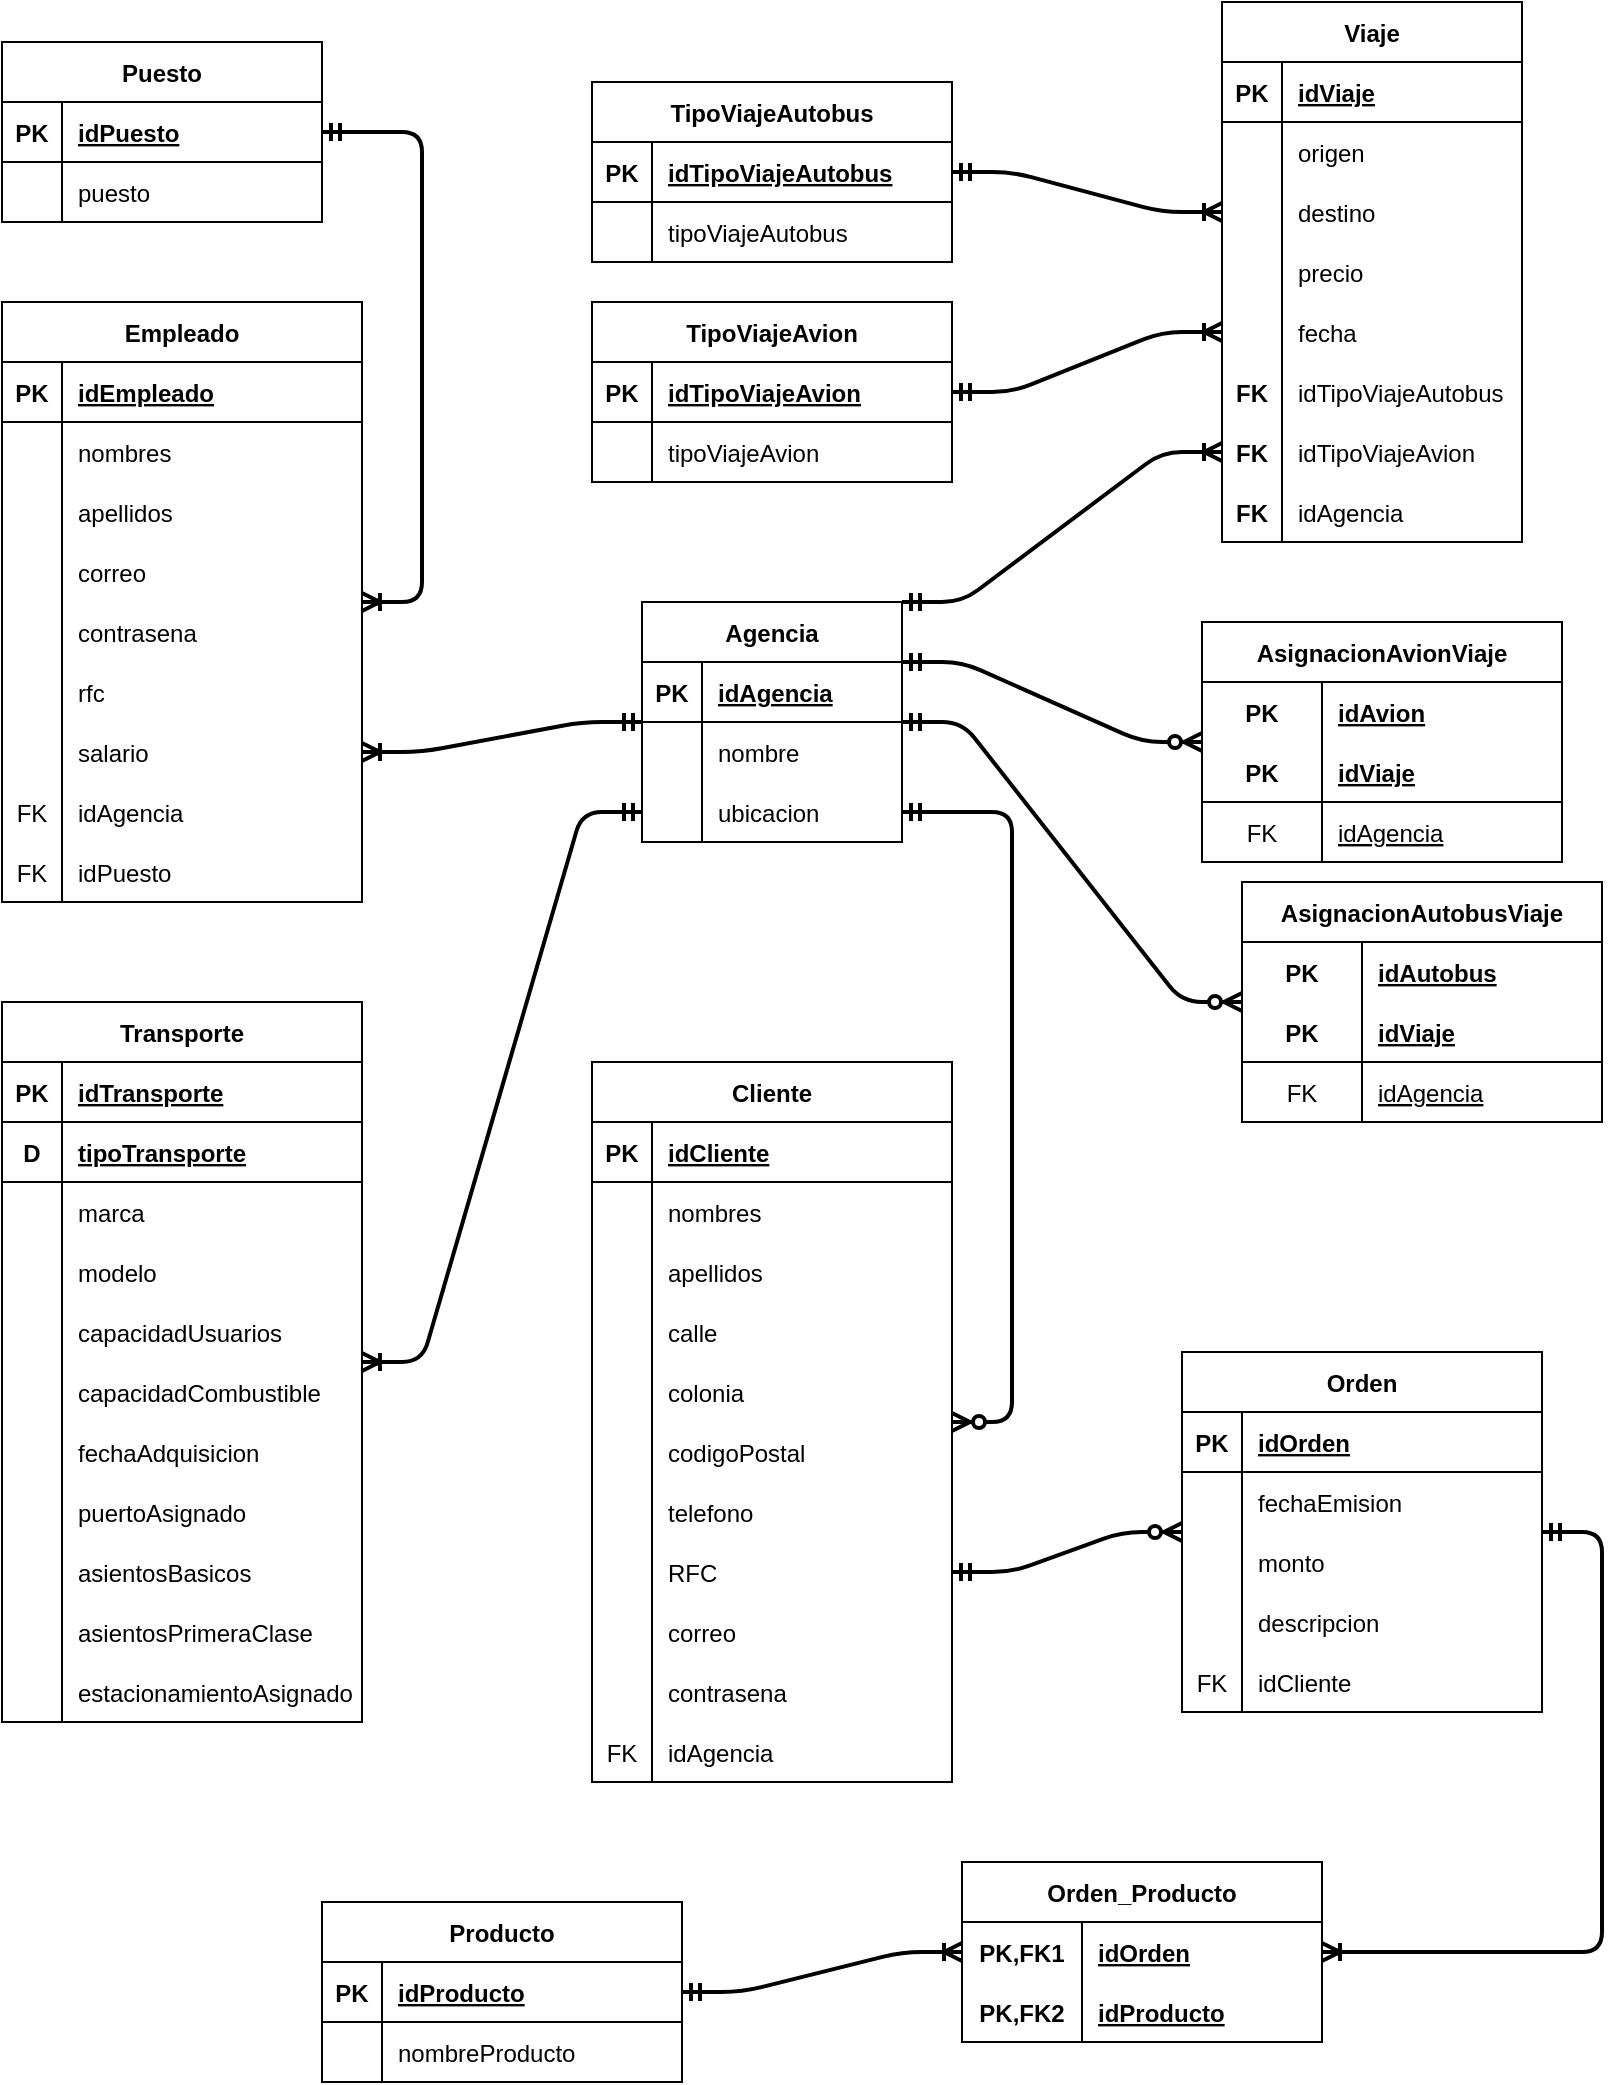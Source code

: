 <mxfile version="20.7.4" type="device"><diagram id="R2lEEEUBdFMjLlhIrx00" name="Page-1"><mxGraphModel dx="1434" dy="704" grid="1" gridSize="10" guides="1" tooltips="1" connect="1" arrows="1" fold="1" page="1" pageScale="1" pageWidth="850" pageHeight="1100" math="0" shadow="0" extFonts="Permanent Marker^https://fonts.googleapis.com/css?family=Permanent+Marker"><root><mxCell id="0"/><mxCell id="1" parent="0"/><mxCell id="urUjDr4Hk7QNFWMQUqXv-1" value="Agencia" style="shape=table;startSize=30;container=1;collapsible=1;childLayout=tableLayout;fixedRows=1;rowLines=0;fontStyle=1;align=center;resizeLast=1;" parent="1" vertex="1"><mxGeometry x="360" y="310" width="130" height="120" as="geometry"/></mxCell><mxCell id="urUjDr4Hk7QNFWMQUqXv-2" value="" style="shape=tableRow;horizontal=0;startSize=0;swimlaneHead=0;swimlaneBody=0;fillColor=none;collapsible=0;dropTarget=0;points=[[0,0.5],[1,0.5]];portConstraint=eastwest;top=0;left=0;right=0;bottom=1;" parent="urUjDr4Hk7QNFWMQUqXv-1" vertex="1"><mxGeometry y="30" width="130" height="30" as="geometry"/></mxCell><mxCell id="urUjDr4Hk7QNFWMQUqXv-3" value="PK" style="shape=partialRectangle;connectable=0;fillColor=none;top=0;left=0;bottom=0;right=0;fontStyle=1;overflow=hidden;" parent="urUjDr4Hk7QNFWMQUqXv-2" vertex="1"><mxGeometry width="30" height="30" as="geometry"><mxRectangle width="30" height="30" as="alternateBounds"/></mxGeometry></mxCell><mxCell id="urUjDr4Hk7QNFWMQUqXv-4" value="idAgencia" style="shape=partialRectangle;connectable=0;fillColor=none;top=0;left=0;bottom=0;right=0;align=left;spacingLeft=6;fontStyle=5;overflow=hidden;" parent="urUjDr4Hk7QNFWMQUqXv-2" vertex="1"><mxGeometry x="30" width="100" height="30" as="geometry"><mxRectangle width="100" height="30" as="alternateBounds"/></mxGeometry></mxCell><mxCell id="urUjDr4Hk7QNFWMQUqXv-5" value="" style="shape=tableRow;horizontal=0;startSize=0;swimlaneHead=0;swimlaneBody=0;fillColor=none;collapsible=0;dropTarget=0;points=[[0,0.5],[1,0.5]];portConstraint=eastwest;top=0;left=0;right=0;bottom=0;" parent="urUjDr4Hk7QNFWMQUqXv-1" vertex="1"><mxGeometry y="60" width="130" height="30" as="geometry"/></mxCell><mxCell id="urUjDr4Hk7QNFWMQUqXv-6" value="" style="shape=partialRectangle;connectable=0;fillColor=none;top=0;left=0;bottom=0;right=0;editable=1;overflow=hidden;" parent="urUjDr4Hk7QNFWMQUqXv-5" vertex="1"><mxGeometry width="30" height="30" as="geometry"><mxRectangle width="30" height="30" as="alternateBounds"/></mxGeometry></mxCell><mxCell id="urUjDr4Hk7QNFWMQUqXv-7" value="nombre" style="shape=partialRectangle;connectable=0;fillColor=none;top=0;left=0;bottom=0;right=0;align=left;spacingLeft=6;overflow=hidden;" parent="urUjDr4Hk7QNFWMQUqXv-5" vertex="1"><mxGeometry x="30" width="100" height="30" as="geometry"><mxRectangle width="100" height="30" as="alternateBounds"/></mxGeometry></mxCell><mxCell id="urUjDr4Hk7QNFWMQUqXv-8" value="" style="shape=tableRow;horizontal=0;startSize=0;swimlaneHead=0;swimlaneBody=0;fillColor=none;collapsible=0;dropTarget=0;points=[[0,0.5],[1,0.5]];portConstraint=eastwest;top=0;left=0;right=0;bottom=0;" parent="urUjDr4Hk7QNFWMQUqXv-1" vertex="1"><mxGeometry y="90" width="130" height="30" as="geometry"/></mxCell><mxCell id="urUjDr4Hk7QNFWMQUqXv-9" value="" style="shape=partialRectangle;connectable=0;fillColor=none;top=0;left=0;bottom=0;right=0;editable=1;overflow=hidden;" parent="urUjDr4Hk7QNFWMQUqXv-8" vertex="1"><mxGeometry width="30" height="30" as="geometry"><mxRectangle width="30" height="30" as="alternateBounds"/></mxGeometry></mxCell><mxCell id="urUjDr4Hk7QNFWMQUqXv-10" value="ubicacion" style="shape=partialRectangle;connectable=0;fillColor=none;top=0;left=0;bottom=0;right=0;align=left;spacingLeft=6;overflow=hidden;" parent="urUjDr4Hk7QNFWMQUqXv-8" vertex="1"><mxGeometry x="30" width="100" height="30" as="geometry"><mxRectangle width="100" height="30" as="alternateBounds"/></mxGeometry></mxCell><mxCell id="urUjDr4Hk7QNFWMQUqXv-14" value="Puesto" style="shape=table;startSize=30;container=1;collapsible=1;childLayout=tableLayout;fixedRows=1;rowLines=0;fontStyle=1;align=center;resizeLast=1;" parent="1" vertex="1"><mxGeometry x="40" y="30" width="160" height="90" as="geometry"/></mxCell><mxCell id="urUjDr4Hk7QNFWMQUqXv-15" value="" style="shape=tableRow;horizontal=0;startSize=0;swimlaneHead=0;swimlaneBody=0;fillColor=none;collapsible=0;dropTarget=0;points=[[0,0.5],[1,0.5]];portConstraint=eastwest;top=0;left=0;right=0;bottom=1;" parent="urUjDr4Hk7QNFWMQUqXv-14" vertex="1"><mxGeometry y="30" width="160" height="30" as="geometry"/></mxCell><mxCell id="urUjDr4Hk7QNFWMQUqXv-16" value="PK" style="shape=partialRectangle;connectable=0;fillColor=none;top=0;left=0;bottom=0;right=0;fontStyle=1;overflow=hidden;" parent="urUjDr4Hk7QNFWMQUqXv-15" vertex="1"><mxGeometry width="30" height="30" as="geometry"><mxRectangle width="30" height="30" as="alternateBounds"/></mxGeometry></mxCell><mxCell id="urUjDr4Hk7QNFWMQUqXv-17" value="idPuesto" style="shape=partialRectangle;connectable=0;fillColor=none;top=0;left=0;bottom=0;right=0;align=left;spacingLeft=6;fontStyle=5;overflow=hidden;" parent="urUjDr4Hk7QNFWMQUqXv-15" vertex="1"><mxGeometry x="30" width="130" height="30" as="geometry"><mxRectangle width="130" height="30" as="alternateBounds"/></mxGeometry></mxCell><mxCell id="urUjDr4Hk7QNFWMQUqXv-18" value="" style="shape=tableRow;horizontal=0;startSize=0;swimlaneHead=0;swimlaneBody=0;fillColor=none;collapsible=0;dropTarget=0;points=[[0,0.5],[1,0.5]];portConstraint=eastwest;top=0;left=0;right=0;bottom=0;" parent="urUjDr4Hk7QNFWMQUqXv-14" vertex="1"><mxGeometry y="60" width="160" height="30" as="geometry"/></mxCell><mxCell id="urUjDr4Hk7QNFWMQUqXv-19" value="" style="shape=partialRectangle;connectable=0;fillColor=none;top=0;left=0;bottom=0;right=0;editable=1;overflow=hidden;" parent="urUjDr4Hk7QNFWMQUqXv-18" vertex="1"><mxGeometry width="30" height="30" as="geometry"><mxRectangle width="30" height="30" as="alternateBounds"/></mxGeometry></mxCell><mxCell id="urUjDr4Hk7QNFWMQUqXv-20" value="puesto" style="shape=partialRectangle;connectable=0;fillColor=none;top=0;left=0;bottom=0;right=0;align=left;spacingLeft=6;overflow=hidden;" parent="urUjDr4Hk7QNFWMQUqXv-18" vertex="1"><mxGeometry x="30" width="130" height="30" as="geometry"><mxRectangle width="130" height="30" as="alternateBounds"/></mxGeometry></mxCell><mxCell id="urUjDr4Hk7QNFWMQUqXv-27" value="Empleado" style="shape=table;startSize=30;container=1;collapsible=1;childLayout=tableLayout;fixedRows=1;rowLines=0;fontStyle=1;align=center;resizeLast=1;" parent="1" vertex="1"><mxGeometry x="40" y="160" width="180" height="300" as="geometry"/></mxCell><mxCell id="urUjDr4Hk7QNFWMQUqXv-28" value="" style="shape=tableRow;horizontal=0;startSize=0;swimlaneHead=0;swimlaneBody=0;fillColor=none;collapsible=0;dropTarget=0;points=[[0,0.5],[1,0.5]];portConstraint=eastwest;top=0;left=0;right=0;bottom=1;" parent="urUjDr4Hk7QNFWMQUqXv-27" vertex="1"><mxGeometry y="30" width="180" height="30" as="geometry"/></mxCell><mxCell id="urUjDr4Hk7QNFWMQUqXv-29" value="PK" style="shape=partialRectangle;connectable=0;fillColor=none;top=0;left=0;bottom=0;right=0;fontStyle=1;overflow=hidden;" parent="urUjDr4Hk7QNFWMQUqXv-28" vertex="1"><mxGeometry width="30" height="30" as="geometry"><mxRectangle width="30" height="30" as="alternateBounds"/></mxGeometry></mxCell><mxCell id="urUjDr4Hk7QNFWMQUqXv-30" value="idEmpleado" style="shape=partialRectangle;connectable=0;fillColor=none;top=0;left=0;bottom=0;right=0;align=left;spacingLeft=6;fontStyle=5;overflow=hidden;" parent="urUjDr4Hk7QNFWMQUqXv-28" vertex="1"><mxGeometry x="30" width="150" height="30" as="geometry"><mxRectangle width="150" height="30" as="alternateBounds"/></mxGeometry></mxCell><mxCell id="urUjDr4Hk7QNFWMQUqXv-31" value="" style="shape=tableRow;horizontal=0;startSize=0;swimlaneHead=0;swimlaneBody=0;fillColor=none;collapsible=0;dropTarget=0;points=[[0,0.5],[1,0.5]];portConstraint=eastwest;top=0;left=0;right=0;bottom=0;" parent="urUjDr4Hk7QNFWMQUqXv-27" vertex="1"><mxGeometry y="60" width="180" height="30" as="geometry"/></mxCell><mxCell id="urUjDr4Hk7QNFWMQUqXv-32" value="" style="shape=partialRectangle;connectable=0;fillColor=none;top=0;left=0;bottom=0;right=0;editable=1;overflow=hidden;" parent="urUjDr4Hk7QNFWMQUqXv-31" vertex="1"><mxGeometry width="30" height="30" as="geometry"><mxRectangle width="30" height="30" as="alternateBounds"/></mxGeometry></mxCell><mxCell id="urUjDr4Hk7QNFWMQUqXv-33" value="nombres" style="shape=partialRectangle;connectable=0;fillColor=none;top=0;left=0;bottom=0;right=0;align=left;spacingLeft=6;overflow=hidden;" parent="urUjDr4Hk7QNFWMQUqXv-31" vertex="1"><mxGeometry x="30" width="150" height="30" as="geometry"><mxRectangle width="150" height="30" as="alternateBounds"/></mxGeometry></mxCell><mxCell id="XnLPmEIaAqa4eAwDmfG_-1" value="" style="shape=tableRow;horizontal=0;startSize=0;swimlaneHead=0;swimlaneBody=0;fillColor=none;collapsible=0;dropTarget=0;points=[[0,0.5],[1,0.5]];portConstraint=eastwest;top=0;left=0;right=0;bottom=0;" parent="urUjDr4Hk7QNFWMQUqXv-27" vertex="1"><mxGeometry y="90" width="180" height="30" as="geometry"/></mxCell><mxCell id="XnLPmEIaAqa4eAwDmfG_-2" value="" style="shape=partialRectangle;connectable=0;fillColor=none;top=0;left=0;bottom=0;right=0;editable=1;overflow=hidden;" parent="XnLPmEIaAqa4eAwDmfG_-1" vertex="1"><mxGeometry width="30" height="30" as="geometry"><mxRectangle width="30" height="30" as="alternateBounds"/></mxGeometry></mxCell><mxCell id="XnLPmEIaAqa4eAwDmfG_-3" value="apellidos" style="shape=partialRectangle;connectable=0;fillColor=none;top=0;left=0;bottom=0;right=0;align=left;spacingLeft=6;overflow=hidden;" parent="XnLPmEIaAqa4eAwDmfG_-1" vertex="1"><mxGeometry x="30" width="150" height="30" as="geometry"><mxRectangle width="150" height="30" as="alternateBounds"/></mxGeometry></mxCell><mxCell id="urUjDr4Hk7QNFWMQUqXv-34" value="" style="shape=tableRow;horizontal=0;startSize=0;swimlaneHead=0;swimlaneBody=0;fillColor=none;collapsible=0;dropTarget=0;points=[[0,0.5],[1,0.5]];portConstraint=eastwest;top=0;left=0;right=0;bottom=0;" parent="urUjDr4Hk7QNFWMQUqXv-27" vertex="1"><mxGeometry y="120" width="180" height="30" as="geometry"/></mxCell><mxCell id="urUjDr4Hk7QNFWMQUqXv-35" value="" style="shape=partialRectangle;connectable=0;fillColor=none;top=0;left=0;bottom=0;right=0;editable=1;overflow=hidden;" parent="urUjDr4Hk7QNFWMQUqXv-34" vertex="1"><mxGeometry width="30" height="30" as="geometry"><mxRectangle width="30" height="30" as="alternateBounds"/></mxGeometry></mxCell><mxCell id="urUjDr4Hk7QNFWMQUqXv-36" value="correo" style="shape=partialRectangle;connectable=0;fillColor=none;top=0;left=0;bottom=0;right=0;align=left;spacingLeft=6;overflow=hidden;" parent="urUjDr4Hk7QNFWMQUqXv-34" vertex="1"><mxGeometry x="30" width="150" height="30" as="geometry"><mxRectangle width="150" height="30" as="alternateBounds"/></mxGeometry></mxCell><mxCell id="urUjDr4Hk7QNFWMQUqXv-37" value="" style="shape=tableRow;horizontal=0;startSize=0;swimlaneHead=0;swimlaneBody=0;fillColor=none;collapsible=0;dropTarget=0;points=[[0,0.5],[1,0.5]];portConstraint=eastwest;top=0;left=0;right=0;bottom=0;" parent="urUjDr4Hk7QNFWMQUqXv-27" vertex="1"><mxGeometry y="150" width="180" height="30" as="geometry"/></mxCell><mxCell id="urUjDr4Hk7QNFWMQUqXv-38" value="" style="shape=partialRectangle;connectable=0;fillColor=none;top=0;left=0;bottom=0;right=0;editable=1;overflow=hidden;" parent="urUjDr4Hk7QNFWMQUqXv-37" vertex="1"><mxGeometry width="30" height="30" as="geometry"><mxRectangle width="30" height="30" as="alternateBounds"/></mxGeometry></mxCell><mxCell id="urUjDr4Hk7QNFWMQUqXv-39" value="contrasena" style="shape=partialRectangle;connectable=0;fillColor=none;top=0;left=0;bottom=0;right=0;align=left;spacingLeft=6;overflow=hidden;" parent="urUjDr4Hk7QNFWMQUqXv-37" vertex="1"><mxGeometry x="30" width="150" height="30" as="geometry"><mxRectangle width="150" height="30" as="alternateBounds"/></mxGeometry></mxCell><mxCell id="urUjDr4Hk7QNFWMQUqXv-40" value="" style="shape=tableRow;horizontal=0;startSize=0;swimlaneHead=0;swimlaneBody=0;fillColor=none;collapsible=0;dropTarget=0;points=[[0,0.5],[1,0.5]];portConstraint=eastwest;top=0;left=0;right=0;bottom=0;" parent="urUjDr4Hk7QNFWMQUqXv-27" vertex="1"><mxGeometry y="180" width="180" height="30" as="geometry"/></mxCell><mxCell id="urUjDr4Hk7QNFWMQUqXv-41" value="" style="shape=partialRectangle;connectable=0;fillColor=none;top=0;left=0;bottom=0;right=0;editable=1;overflow=hidden;" parent="urUjDr4Hk7QNFWMQUqXv-40" vertex="1"><mxGeometry width="30" height="30" as="geometry"><mxRectangle width="30" height="30" as="alternateBounds"/></mxGeometry></mxCell><mxCell id="urUjDr4Hk7QNFWMQUqXv-42" value="rfc" style="shape=partialRectangle;connectable=0;fillColor=none;top=0;left=0;bottom=0;right=0;align=left;spacingLeft=6;overflow=hidden;" parent="urUjDr4Hk7QNFWMQUqXv-40" vertex="1"><mxGeometry x="30" width="150" height="30" as="geometry"><mxRectangle width="150" height="30" as="alternateBounds"/></mxGeometry></mxCell><mxCell id="urUjDr4Hk7QNFWMQUqXv-43" value="" style="shape=tableRow;horizontal=0;startSize=0;swimlaneHead=0;swimlaneBody=0;fillColor=none;collapsible=0;dropTarget=0;points=[[0,0.5],[1,0.5]];portConstraint=eastwest;top=0;left=0;right=0;bottom=0;" parent="urUjDr4Hk7QNFWMQUqXv-27" vertex="1"><mxGeometry y="210" width="180" height="30" as="geometry"/></mxCell><mxCell id="urUjDr4Hk7QNFWMQUqXv-44" value="" style="shape=partialRectangle;connectable=0;fillColor=none;top=0;left=0;bottom=0;right=0;editable=1;overflow=hidden;" parent="urUjDr4Hk7QNFWMQUqXv-43" vertex="1"><mxGeometry width="30" height="30" as="geometry"><mxRectangle width="30" height="30" as="alternateBounds"/></mxGeometry></mxCell><mxCell id="urUjDr4Hk7QNFWMQUqXv-45" value="salario" style="shape=partialRectangle;connectable=0;fillColor=none;top=0;left=0;bottom=0;right=0;align=left;spacingLeft=6;overflow=hidden;" parent="urUjDr4Hk7QNFWMQUqXv-43" vertex="1"><mxGeometry x="30" width="150" height="30" as="geometry"><mxRectangle width="150" height="30" as="alternateBounds"/></mxGeometry></mxCell><mxCell id="urUjDr4Hk7QNFWMQUqXv-46" value="" style="shape=tableRow;horizontal=0;startSize=0;swimlaneHead=0;swimlaneBody=0;fillColor=none;collapsible=0;dropTarget=0;points=[[0,0.5],[1,0.5]];portConstraint=eastwest;top=0;left=0;right=0;bottom=0;" parent="urUjDr4Hk7QNFWMQUqXv-27" vertex="1"><mxGeometry y="240" width="180" height="30" as="geometry"/></mxCell><mxCell id="urUjDr4Hk7QNFWMQUqXv-47" value="FK" style="shape=partialRectangle;connectable=0;fillColor=none;top=0;left=0;bottom=0;right=0;editable=1;overflow=hidden;" parent="urUjDr4Hk7QNFWMQUqXv-46" vertex="1"><mxGeometry width="30" height="30" as="geometry"><mxRectangle width="30" height="30" as="alternateBounds"/></mxGeometry></mxCell><mxCell id="urUjDr4Hk7QNFWMQUqXv-48" value="idAgencia" style="shape=partialRectangle;connectable=0;fillColor=none;top=0;left=0;bottom=0;right=0;align=left;spacingLeft=6;overflow=hidden;" parent="urUjDr4Hk7QNFWMQUqXv-46" vertex="1"><mxGeometry x="30" width="150" height="30" as="geometry"><mxRectangle width="150" height="30" as="alternateBounds"/></mxGeometry></mxCell><mxCell id="urUjDr4Hk7QNFWMQUqXv-49" value="" style="shape=tableRow;horizontal=0;startSize=0;swimlaneHead=0;swimlaneBody=0;fillColor=none;collapsible=0;dropTarget=0;points=[[0,0.5],[1,0.5]];portConstraint=eastwest;top=0;left=0;right=0;bottom=0;" parent="urUjDr4Hk7QNFWMQUqXv-27" vertex="1"><mxGeometry y="270" width="180" height="30" as="geometry"/></mxCell><mxCell id="urUjDr4Hk7QNFWMQUqXv-50" value="FK" style="shape=partialRectangle;connectable=0;fillColor=none;top=0;left=0;bottom=0;right=0;editable=1;overflow=hidden;" parent="urUjDr4Hk7QNFWMQUqXv-49" vertex="1"><mxGeometry width="30" height="30" as="geometry"><mxRectangle width="30" height="30" as="alternateBounds"/></mxGeometry></mxCell><mxCell id="urUjDr4Hk7QNFWMQUqXv-51" value="idPuesto" style="shape=partialRectangle;connectable=0;fillColor=none;top=0;left=0;bottom=0;right=0;align=left;spacingLeft=6;overflow=hidden;" parent="urUjDr4Hk7QNFWMQUqXv-49" vertex="1"><mxGeometry x="30" width="150" height="30" as="geometry"><mxRectangle width="150" height="30" as="alternateBounds"/></mxGeometry></mxCell><mxCell id="zUE7OOOPgOrz9k6yVBDv-19" value="Viaje" style="shape=table;startSize=30;container=1;collapsible=1;childLayout=tableLayout;fixedRows=1;rowLines=0;fontStyle=1;align=center;resizeLast=1;" parent="1" vertex="1"><mxGeometry x="650" y="10" width="150" height="270" as="geometry"/></mxCell><mxCell id="zUE7OOOPgOrz9k6yVBDv-20" value="" style="shape=tableRow;horizontal=0;startSize=0;swimlaneHead=0;swimlaneBody=0;fillColor=none;collapsible=0;dropTarget=0;points=[[0,0.5],[1,0.5]];portConstraint=eastwest;top=0;left=0;right=0;bottom=1;" parent="zUE7OOOPgOrz9k6yVBDv-19" vertex="1"><mxGeometry y="30" width="150" height="30" as="geometry"/></mxCell><mxCell id="zUE7OOOPgOrz9k6yVBDv-21" value="PK" style="shape=partialRectangle;connectable=0;fillColor=none;top=0;left=0;bottom=0;right=0;fontStyle=1;overflow=hidden;" parent="zUE7OOOPgOrz9k6yVBDv-20" vertex="1"><mxGeometry width="30" height="30" as="geometry"><mxRectangle width="30" height="30" as="alternateBounds"/></mxGeometry></mxCell><mxCell id="zUE7OOOPgOrz9k6yVBDv-22" value="idViaje" style="shape=partialRectangle;connectable=0;fillColor=none;top=0;left=0;bottom=0;right=0;align=left;spacingLeft=6;fontStyle=5;overflow=hidden;" parent="zUE7OOOPgOrz9k6yVBDv-20" vertex="1"><mxGeometry x="30" width="120" height="30" as="geometry"><mxRectangle width="120" height="30" as="alternateBounds"/></mxGeometry></mxCell><mxCell id="zUE7OOOPgOrz9k6yVBDv-23" value="" style="shape=tableRow;horizontal=0;startSize=0;swimlaneHead=0;swimlaneBody=0;fillColor=none;collapsible=0;dropTarget=0;points=[[0,0.5],[1,0.5]];portConstraint=eastwest;top=0;left=0;right=0;bottom=0;" parent="zUE7OOOPgOrz9k6yVBDv-19" vertex="1"><mxGeometry y="60" width="150" height="30" as="geometry"/></mxCell><mxCell id="zUE7OOOPgOrz9k6yVBDv-24" value="" style="shape=partialRectangle;connectable=0;fillColor=none;top=0;left=0;bottom=0;right=0;editable=1;overflow=hidden;" parent="zUE7OOOPgOrz9k6yVBDv-23" vertex="1"><mxGeometry width="30" height="30" as="geometry"><mxRectangle width="30" height="30" as="alternateBounds"/></mxGeometry></mxCell><mxCell id="zUE7OOOPgOrz9k6yVBDv-25" value="origen" style="shape=partialRectangle;connectable=0;fillColor=none;top=0;left=0;bottom=0;right=0;align=left;spacingLeft=6;overflow=hidden;" parent="zUE7OOOPgOrz9k6yVBDv-23" vertex="1"><mxGeometry x="30" width="120" height="30" as="geometry"><mxRectangle width="120" height="30" as="alternateBounds"/></mxGeometry></mxCell><mxCell id="zUE7OOOPgOrz9k6yVBDv-35" value="" style="shape=tableRow;horizontal=0;startSize=0;swimlaneHead=0;swimlaneBody=0;fillColor=none;collapsible=0;dropTarget=0;points=[[0,0.5],[1,0.5]];portConstraint=eastwest;top=0;left=0;right=0;bottom=0;" parent="zUE7OOOPgOrz9k6yVBDv-19" vertex="1"><mxGeometry y="90" width="150" height="30" as="geometry"/></mxCell><mxCell id="zUE7OOOPgOrz9k6yVBDv-36" value="" style="shape=partialRectangle;connectable=0;fillColor=none;top=0;left=0;bottom=0;right=0;editable=1;overflow=hidden;" parent="zUE7OOOPgOrz9k6yVBDv-35" vertex="1"><mxGeometry width="30" height="30" as="geometry"><mxRectangle width="30" height="30" as="alternateBounds"/></mxGeometry></mxCell><mxCell id="zUE7OOOPgOrz9k6yVBDv-37" value="destino" style="shape=partialRectangle;connectable=0;fillColor=none;top=0;left=0;bottom=0;right=0;align=left;spacingLeft=6;overflow=hidden;" parent="zUE7OOOPgOrz9k6yVBDv-35" vertex="1"><mxGeometry x="30" width="120" height="30" as="geometry"><mxRectangle width="120" height="30" as="alternateBounds"/></mxGeometry></mxCell><mxCell id="zUE7OOOPgOrz9k6yVBDv-26" value="" style="shape=tableRow;horizontal=0;startSize=0;swimlaneHead=0;swimlaneBody=0;fillColor=none;collapsible=0;dropTarget=0;points=[[0,0.5],[1,0.5]];portConstraint=eastwest;top=0;left=0;right=0;bottom=0;" parent="zUE7OOOPgOrz9k6yVBDv-19" vertex="1"><mxGeometry y="120" width="150" height="30" as="geometry"/></mxCell><mxCell id="zUE7OOOPgOrz9k6yVBDv-27" value="" style="shape=partialRectangle;connectable=0;fillColor=none;top=0;left=0;bottom=0;right=0;editable=1;overflow=hidden;" parent="zUE7OOOPgOrz9k6yVBDv-26" vertex="1"><mxGeometry width="30" height="30" as="geometry"><mxRectangle width="30" height="30" as="alternateBounds"/></mxGeometry></mxCell><mxCell id="zUE7OOOPgOrz9k6yVBDv-28" value="precio" style="shape=partialRectangle;connectable=0;fillColor=none;top=0;left=0;bottom=0;right=0;align=left;spacingLeft=6;overflow=hidden;" parent="zUE7OOOPgOrz9k6yVBDv-26" vertex="1"><mxGeometry x="30" width="120" height="30" as="geometry"><mxRectangle width="120" height="30" as="alternateBounds"/></mxGeometry></mxCell><mxCell id="zUE7OOOPgOrz9k6yVBDv-29" value="" style="shape=tableRow;horizontal=0;startSize=0;swimlaneHead=0;swimlaneBody=0;fillColor=none;collapsible=0;dropTarget=0;points=[[0,0.5],[1,0.5]];portConstraint=eastwest;top=0;left=0;right=0;bottom=0;" parent="zUE7OOOPgOrz9k6yVBDv-19" vertex="1"><mxGeometry y="150" width="150" height="30" as="geometry"/></mxCell><mxCell id="zUE7OOOPgOrz9k6yVBDv-30" value="" style="shape=partialRectangle;connectable=0;fillColor=none;top=0;left=0;bottom=0;right=0;editable=1;overflow=hidden;" parent="zUE7OOOPgOrz9k6yVBDv-29" vertex="1"><mxGeometry width="30" height="30" as="geometry"><mxRectangle width="30" height="30" as="alternateBounds"/></mxGeometry></mxCell><mxCell id="zUE7OOOPgOrz9k6yVBDv-31" value="fecha" style="shape=partialRectangle;connectable=0;fillColor=none;top=0;left=0;bottom=0;right=0;align=left;spacingLeft=6;overflow=hidden;" parent="zUE7OOOPgOrz9k6yVBDv-29" vertex="1"><mxGeometry x="30" width="120" height="30" as="geometry"><mxRectangle width="120" height="30" as="alternateBounds"/></mxGeometry></mxCell><mxCell id="XnLPmEIaAqa4eAwDmfG_-24" value="" style="shape=tableRow;horizontal=0;startSize=0;swimlaneHead=0;swimlaneBody=0;fillColor=none;collapsible=0;dropTarget=0;points=[[0,0.5],[1,0.5]];portConstraint=eastwest;top=0;left=0;right=0;bottom=0;" parent="zUE7OOOPgOrz9k6yVBDv-19" vertex="1"><mxGeometry y="180" width="150" height="30" as="geometry"/></mxCell><mxCell id="XnLPmEIaAqa4eAwDmfG_-25" value="FK" style="shape=partialRectangle;connectable=0;fillColor=none;top=0;left=0;bottom=0;right=0;editable=1;overflow=hidden;fontStyle=1" parent="XnLPmEIaAqa4eAwDmfG_-24" vertex="1"><mxGeometry width="30" height="30" as="geometry"><mxRectangle width="30" height="30" as="alternateBounds"/></mxGeometry></mxCell><mxCell id="XnLPmEIaAqa4eAwDmfG_-26" value="idTipoViajeAutobus" style="shape=partialRectangle;connectable=0;fillColor=none;top=0;left=0;bottom=0;right=0;align=left;spacingLeft=6;overflow=hidden;" parent="XnLPmEIaAqa4eAwDmfG_-24" vertex="1"><mxGeometry x="30" width="120" height="30" as="geometry"><mxRectangle width="120" height="30" as="alternateBounds"/></mxGeometry></mxCell><mxCell id="XnLPmEIaAqa4eAwDmfG_-28" value="" style="shape=tableRow;horizontal=0;startSize=0;swimlaneHead=0;swimlaneBody=0;fillColor=none;collapsible=0;dropTarget=0;points=[[0,0.5],[1,0.5]];portConstraint=eastwest;top=0;left=0;right=0;bottom=0;" parent="zUE7OOOPgOrz9k6yVBDv-19" vertex="1"><mxGeometry y="210" width="150" height="30" as="geometry"/></mxCell><mxCell id="XnLPmEIaAqa4eAwDmfG_-29" value="FK" style="shape=partialRectangle;connectable=0;fillColor=none;top=0;left=0;bottom=0;right=0;editable=1;overflow=hidden;fontStyle=1" parent="XnLPmEIaAqa4eAwDmfG_-28" vertex="1"><mxGeometry width="30" height="30" as="geometry"><mxRectangle width="30" height="30" as="alternateBounds"/></mxGeometry></mxCell><mxCell id="XnLPmEIaAqa4eAwDmfG_-30" value="idTipoViajeAvion" style="shape=partialRectangle;connectable=0;fillColor=none;top=0;left=0;bottom=0;right=0;align=left;spacingLeft=6;overflow=hidden;" parent="XnLPmEIaAqa4eAwDmfG_-28" vertex="1"><mxGeometry x="30" width="120" height="30" as="geometry"><mxRectangle width="120" height="30" as="alternateBounds"/></mxGeometry></mxCell><mxCell id="zUE7OOOPgOrz9k6yVBDv-32" value="" style="shape=tableRow;horizontal=0;startSize=0;swimlaneHead=0;swimlaneBody=0;fillColor=none;collapsible=0;dropTarget=0;points=[[0,0.5],[1,0.5]];portConstraint=eastwest;top=0;left=0;right=0;bottom=0;" parent="zUE7OOOPgOrz9k6yVBDv-19" vertex="1"><mxGeometry y="240" width="150" height="30" as="geometry"/></mxCell><mxCell id="zUE7OOOPgOrz9k6yVBDv-33" value="FK" style="shape=partialRectangle;connectable=0;fillColor=none;top=0;left=0;bottom=0;right=0;editable=1;overflow=hidden;fontStyle=1" parent="zUE7OOOPgOrz9k6yVBDv-32" vertex="1"><mxGeometry width="30" height="30" as="geometry"><mxRectangle width="30" height="30" as="alternateBounds"/></mxGeometry></mxCell><mxCell id="zUE7OOOPgOrz9k6yVBDv-34" value="idAgencia" style="shape=partialRectangle;connectable=0;fillColor=none;top=0;left=0;bottom=0;right=0;align=left;spacingLeft=6;overflow=hidden;" parent="zUE7OOOPgOrz9k6yVBDv-32" vertex="1"><mxGeometry x="30" width="120" height="30" as="geometry"><mxRectangle width="120" height="30" as="alternateBounds"/></mxGeometry></mxCell><mxCell id="zUE7OOOPgOrz9k6yVBDv-64" value="TipoViajeAutobus" style="shape=table;startSize=30;container=1;collapsible=1;childLayout=tableLayout;fixedRows=1;rowLines=0;fontStyle=1;align=center;resizeLast=1;" parent="1" vertex="1"><mxGeometry x="335" y="50" width="180" height="90" as="geometry"/></mxCell><mxCell id="zUE7OOOPgOrz9k6yVBDv-65" value="" style="shape=tableRow;horizontal=0;startSize=0;swimlaneHead=0;swimlaneBody=0;fillColor=none;collapsible=0;dropTarget=0;points=[[0,0.5],[1,0.5]];portConstraint=eastwest;top=0;left=0;right=0;bottom=1;" parent="zUE7OOOPgOrz9k6yVBDv-64" vertex="1"><mxGeometry y="30" width="180" height="30" as="geometry"/></mxCell><mxCell id="zUE7OOOPgOrz9k6yVBDv-66" value="PK" style="shape=partialRectangle;connectable=0;fillColor=none;top=0;left=0;bottom=0;right=0;fontStyle=1;overflow=hidden;" parent="zUE7OOOPgOrz9k6yVBDv-65" vertex="1"><mxGeometry width="30" height="30" as="geometry"><mxRectangle width="30" height="30" as="alternateBounds"/></mxGeometry></mxCell><mxCell id="zUE7OOOPgOrz9k6yVBDv-67" value="idTipoViajeAutobus" style="shape=partialRectangle;connectable=0;fillColor=none;top=0;left=0;bottom=0;right=0;align=left;spacingLeft=6;fontStyle=5;overflow=hidden;" parent="zUE7OOOPgOrz9k6yVBDv-65" vertex="1"><mxGeometry x="30" width="150" height="30" as="geometry"><mxRectangle width="150" height="30" as="alternateBounds"/></mxGeometry></mxCell><mxCell id="zUE7OOOPgOrz9k6yVBDv-68" value="" style="shape=tableRow;horizontal=0;startSize=0;swimlaneHead=0;swimlaneBody=0;fillColor=none;collapsible=0;dropTarget=0;points=[[0,0.5],[1,0.5]];portConstraint=eastwest;top=0;left=0;right=0;bottom=0;" parent="zUE7OOOPgOrz9k6yVBDv-64" vertex="1"><mxGeometry y="60" width="180" height="30" as="geometry"/></mxCell><mxCell id="zUE7OOOPgOrz9k6yVBDv-69" value="" style="shape=partialRectangle;connectable=0;fillColor=none;top=0;left=0;bottom=0;right=0;editable=1;overflow=hidden;" parent="zUE7OOOPgOrz9k6yVBDv-68" vertex="1"><mxGeometry width="30" height="30" as="geometry"><mxRectangle width="30" height="30" as="alternateBounds"/></mxGeometry></mxCell><mxCell id="zUE7OOOPgOrz9k6yVBDv-70" value="tipoViajeAutobus" style="shape=partialRectangle;connectable=0;fillColor=none;top=0;left=0;bottom=0;right=0;align=left;spacingLeft=6;overflow=hidden;" parent="zUE7OOOPgOrz9k6yVBDv-68" vertex="1"><mxGeometry x="30" width="150" height="30" as="geometry"><mxRectangle width="150" height="30" as="alternateBounds"/></mxGeometry></mxCell><mxCell id="mBrvRBkX5Lg8Ex5VEmrF-1" value="Cliente" style="shape=table;startSize=30;container=1;collapsible=1;childLayout=tableLayout;fixedRows=1;rowLines=0;fontStyle=1;align=center;resizeLast=1;" parent="1" vertex="1"><mxGeometry x="335" y="540" width="180" height="360" as="geometry"/></mxCell><mxCell id="mBrvRBkX5Lg8Ex5VEmrF-2" value="" style="shape=tableRow;horizontal=0;startSize=0;swimlaneHead=0;swimlaneBody=0;fillColor=none;collapsible=0;dropTarget=0;points=[[0,0.5],[1,0.5]];portConstraint=eastwest;top=0;left=0;right=0;bottom=1;" parent="mBrvRBkX5Lg8Ex5VEmrF-1" vertex="1"><mxGeometry y="30" width="180" height="30" as="geometry"/></mxCell><mxCell id="mBrvRBkX5Lg8Ex5VEmrF-3" value="PK" style="shape=partialRectangle;connectable=0;fillColor=none;top=0;left=0;bottom=0;right=0;fontStyle=1;overflow=hidden;" parent="mBrvRBkX5Lg8Ex5VEmrF-2" vertex="1"><mxGeometry width="30" height="30" as="geometry"><mxRectangle width="30" height="30" as="alternateBounds"/></mxGeometry></mxCell><mxCell id="mBrvRBkX5Lg8Ex5VEmrF-4" value="idCliente" style="shape=partialRectangle;connectable=0;fillColor=none;top=0;left=0;bottom=0;right=0;align=left;spacingLeft=6;fontStyle=5;overflow=hidden;" parent="mBrvRBkX5Lg8Ex5VEmrF-2" vertex="1"><mxGeometry x="30" width="150" height="30" as="geometry"><mxRectangle width="150" height="30" as="alternateBounds"/></mxGeometry></mxCell><mxCell id="mBrvRBkX5Lg8Ex5VEmrF-5" value="" style="shape=tableRow;horizontal=0;startSize=0;swimlaneHead=0;swimlaneBody=0;fillColor=none;collapsible=0;dropTarget=0;points=[[0,0.5],[1,0.5]];portConstraint=eastwest;top=0;left=0;right=0;bottom=0;" parent="mBrvRBkX5Lg8Ex5VEmrF-1" vertex="1"><mxGeometry y="60" width="180" height="30" as="geometry"/></mxCell><mxCell id="mBrvRBkX5Lg8Ex5VEmrF-6" value="" style="shape=partialRectangle;connectable=0;fillColor=none;top=0;left=0;bottom=0;right=0;editable=1;overflow=hidden;" parent="mBrvRBkX5Lg8Ex5VEmrF-5" vertex="1"><mxGeometry width="30" height="30" as="geometry"><mxRectangle width="30" height="30" as="alternateBounds"/></mxGeometry></mxCell><mxCell id="mBrvRBkX5Lg8Ex5VEmrF-7" value="nombres" style="shape=partialRectangle;connectable=0;fillColor=none;top=0;left=0;bottom=0;right=0;align=left;spacingLeft=6;overflow=hidden;" parent="mBrvRBkX5Lg8Ex5VEmrF-5" vertex="1"><mxGeometry x="30" width="150" height="30" as="geometry"><mxRectangle width="150" height="30" as="alternateBounds"/></mxGeometry></mxCell><mxCell id="XnLPmEIaAqa4eAwDmfG_-4" value="" style="shape=tableRow;horizontal=0;startSize=0;swimlaneHead=0;swimlaneBody=0;fillColor=none;collapsible=0;dropTarget=0;points=[[0,0.5],[1,0.5]];portConstraint=eastwest;top=0;left=0;right=0;bottom=0;" parent="mBrvRBkX5Lg8Ex5VEmrF-1" vertex="1"><mxGeometry y="90" width="180" height="30" as="geometry"/></mxCell><mxCell id="XnLPmEIaAqa4eAwDmfG_-5" value="" style="shape=partialRectangle;connectable=0;fillColor=none;top=0;left=0;bottom=0;right=0;editable=1;overflow=hidden;" parent="XnLPmEIaAqa4eAwDmfG_-4" vertex="1"><mxGeometry width="30" height="30" as="geometry"><mxRectangle width="30" height="30" as="alternateBounds"/></mxGeometry></mxCell><mxCell id="XnLPmEIaAqa4eAwDmfG_-6" value="apellidos" style="shape=partialRectangle;connectable=0;fillColor=none;top=0;left=0;bottom=0;right=0;align=left;spacingLeft=6;overflow=hidden;" parent="XnLPmEIaAqa4eAwDmfG_-4" vertex="1"><mxGeometry x="30" width="150" height="30" as="geometry"><mxRectangle width="150" height="30" as="alternateBounds"/></mxGeometry></mxCell><mxCell id="mBrvRBkX5Lg8Ex5VEmrF-8" value="" style="shape=tableRow;horizontal=0;startSize=0;swimlaneHead=0;swimlaneBody=0;fillColor=none;collapsible=0;dropTarget=0;points=[[0,0.5],[1,0.5]];portConstraint=eastwest;top=0;left=0;right=0;bottom=0;" parent="mBrvRBkX5Lg8Ex5VEmrF-1" vertex="1"><mxGeometry y="120" width="180" height="30" as="geometry"/></mxCell><mxCell id="mBrvRBkX5Lg8Ex5VEmrF-9" value="" style="shape=partialRectangle;connectable=0;fillColor=none;top=0;left=0;bottom=0;right=0;editable=1;overflow=hidden;" parent="mBrvRBkX5Lg8Ex5VEmrF-8" vertex="1"><mxGeometry width="30" height="30" as="geometry"><mxRectangle width="30" height="30" as="alternateBounds"/></mxGeometry></mxCell><mxCell id="mBrvRBkX5Lg8Ex5VEmrF-10" value="calle    " style="shape=partialRectangle;connectable=0;fillColor=none;top=0;left=0;bottom=0;right=0;align=left;spacingLeft=6;overflow=hidden;" parent="mBrvRBkX5Lg8Ex5VEmrF-8" vertex="1"><mxGeometry x="30" width="150" height="30" as="geometry"><mxRectangle width="150" height="30" as="alternateBounds"/></mxGeometry></mxCell><mxCell id="mBrvRBkX5Lg8Ex5VEmrF-11" value="" style="shape=tableRow;horizontal=0;startSize=0;swimlaneHead=0;swimlaneBody=0;fillColor=none;collapsible=0;dropTarget=0;points=[[0,0.5],[1,0.5]];portConstraint=eastwest;top=0;left=0;right=0;bottom=0;" parent="mBrvRBkX5Lg8Ex5VEmrF-1" vertex="1"><mxGeometry y="150" width="180" height="30" as="geometry"/></mxCell><mxCell id="mBrvRBkX5Lg8Ex5VEmrF-12" value="" style="shape=partialRectangle;connectable=0;fillColor=none;top=0;left=0;bottom=0;right=0;editable=1;overflow=hidden;" parent="mBrvRBkX5Lg8Ex5VEmrF-11" vertex="1"><mxGeometry width="30" height="30" as="geometry"><mxRectangle width="30" height="30" as="alternateBounds"/></mxGeometry></mxCell><mxCell id="mBrvRBkX5Lg8Ex5VEmrF-13" value="colonia" style="shape=partialRectangle;connectable=0;fillColor=none;top=0;left=0;bottom=0;right=0;align=left;spacingLeft=6;overflow=hidden;" parent="mBrvRBkX5Lg8Ex5VEmrF-11" vertex="1"><mxGeometry x="30" width="150" height="30" as="geometry"><mxRectangle width="150" height="30" as="alternateBounds"/></mxGeometry></mxCell><mxCell id="XnLPmEIaAqa4eAwDmfG_-7" value="" style="shape=tableRow;horizontal=0;startSize=0;swimlaneHead=0;swimlaneBody=0;fillColor=none;collapsible=0;dropTarget=0;points=[[0,0.5],[1,0.5]];portConstraint=eastwest;top=0;left=0;right=0;bottom=0;" parent="mBrvRBkX5Lg8Ex5VEmrF-1" vertex="1"><mxGeometry y="180" width="180" height="30" as="geometry"/></mxCell><mxCell id="XnLPmEIaAqa4eAwDmfG_-8" value="" style="shape=partialRectangle;connectable=0;fillColor=none;top=0;left=0;bottom=0;right=0;editable=1;overflow=hidden;" parent="XnLPmEIaAqa4eAwDmfG_-7" vertex="1"><mxGeometry width="30" height="30" as="geometry"><mxRectangle width="30" height="30" as="alternateBounds"/></mxGeometry></mxCell><mxCell id="XnLPmEIaAqa4eAwDmfG_-9" value="codigoPostal" style="shape=partialRectangle;connectable=0;fillColor=none;top=0;left=0;bottom=0;right=0;align=left;spacingLeft=6;overflow=hidden;" parent="XnLPmEIaAqa4eAwDmfG_-7" vertex="1"><mxGeometry x="30" width="150" height="30" as="geometry"><mxRectangle width="150" height="30" as="alternateBounds"/></mxGeometry></mxCell><mxCell id="mBrvRBkX5Lg8Ex5VEmrF-14" value="" style="shape=tableRow;horizontal=0;startSize=0;swimlaneHead=0;swimlaneBody=0;fillColor=none;collapsible=0;dropTarget=0;points=[[0,0.5],[1,0.5]];portConstraint=eastwest;top=0;left=0;right=0;bottom=0;" parent="mBrvRBkX5Lg8Ex5VEmrF-1" vertex="1"><mxGeometry y="210" width="180" height="30" as="geometry"/></mxCell><mxCell id="mBrvRBkX5Lg8Ex5VEmrF-15" value="" style="shape=partialRectangle;connectable=0;fillColor=none;top=0;left=0;bottom=0;right=0;editable=1;overflow=hidden;" parent="mBrvRBkX5Lg8Ex5VEmrF-14" vertex="1"><mxGeometry width="30" height="30" as="geometry"><mxRectangle width="30" height="30" as="alternateBounds"/></mxGeometry></mxCell><mxCell id="mBrvRBkX5Lg8Ex5VEmrF-16" value="telefono" style="shape=partialRectangle;connectable=0;fillColor=none;top=0;left=0;bottom=0;right=0;align=left;spacingLeft=6;overflow=hidden;" parent="mBrvRBkX5Lg8Ex5VEmrF-14" vertex="1"><mxGeometry x="30" width="150" height="30" as="geometry"><mxRectangle width="150" height="30" as="alternateBounds"/></mxGeometry></mxCell><mxCell id="mBrvRBkX5Lg8Ex5VEmrF-17" value="" style="shape=tableRow;horizontal=0;startSize=0;swimlaneHead=0;swimlaneBody=0;fillColor=none;collapsible=0;dropTarget=0;points=[[0,0.5],[1,0.5]];portConstraint=eastwest;top=0;left=0;right=0;bottom=0;" parent="mBrvRBkX5Lg8Ex5VEmrF-1" vertex="1"><mxGeometry y="240" width="180" height="30" as="geometry"/></mxCell><mxCell id="mBrvRBkX5Lg8Ex5VEmrF-18" value="" style="shape=partialRectangle;connectable=0;fillColor=none;top=0;left=0;bottom=0;right=0;editable=1;overflow=hidden;" parent="mBrvRBkX5Lg8Ex5VEmrF-17" vertex="1"><mxGeometry width="30" height="30" as="geometry"><mxRectangle width="30" height="30" as="alternateBounds"/></mxGeometry></mxCell><mxCell id="mBrvRBkX5Lg8Ex5VEmrF-19" value="RFC" style="shape=partialRectangle;connectable=0;fillColor=none;top=0;left=0;bottom=0;right=0;align=left;spacingLeft=6;overflow=hidden;" parent="mBrvRBkX5Lg8Ex5VEmrF-17" vertex="1"><mxGeometry x="30" width="150" height="30" as="geometry"><mxRectangle width="150" height="30" as="alternateBounds"/></mxGeometry></mxCell><mxCell id="XnLPmEIaAqa4eAwDmfG_-10" value="" style="shape=tableRow;horizontal=0;startSize=0;swimlaneHead=0;swimlaneBody=0;fillColor=none;collapsible=0;dropTarget=0;points=[[0,0.5],[1,0.5]];portConstraint=eastwest;top=0;left=0;right=0;bottom=0;" parent="mBrvRBkX5Lg8Ex5VEmrF-1" vertex="1"><mxGeometry y="270" width="180" height="30" as="geometry"/></mxCell><mxCell id="XnLPmEIaAqa4eAwDmfG_-11" value="" style="shape=partialRectangle;connectable=0;fillColor=none;top=0;left=0;bottom=0;right=0;editable=1;overflow=hidden;" parent="XnLPmEIaAqa4eAwDmfG_-10" vertex="1"><mxGeometry width="30" height="30" as="geometry"><mxRectangle width="30" height="30" as="alternateBounds"/></mxGeometry></mxCell><mxCell id="XnLPmEIaAqa4eAwDmfG_-12" value="correo" style="shape=partialRectangle;connectable=0;fillColor=none;top=0;left=0;bottom=0;right=0;align=left;spacingLeft=6;overflow=hidden;" parent="XnLPmEIaAqa4eAwDmfG_-10" vertex="1"><mxGeometry x="30" width="150" height="30" as="geometry"><mxRectangle width="150" height="30" as="alternateBounds"/></mxGeometry></mxCell><mxCell id="XnLPmEIaAqa4eAwDmfG_-13" value="" style="shape=tableRow;horizontal=0;startSize=0;swimlaneHead=0;swimlaneBody=0;fillColor=none;collapsible=0;dropTarget=0;points=[[0,0.5],[1,0.5]];portConstraint=eastwest;top=0;left=0;right=0;bottom=0;" parent="mBrvRBkX5Lg8Ex5VEmrF-1" vertex="1"><mxGeometry y="300" width="180" height="30" as="geometry"/></mxCell><mxCell id="XnLPmEIaAqa4eAwDmfG_-14" value="" style="shape=partialRectangle;connectable=0;fillColor=none;top=0;left=0;bottom=0;right=0;editable=1;overflow=hidden;" parent="XnLPmEIaAqa4eAwDmfG_-13" vertex="1"><mxGeometry width="30" height="30" as="geometry"><mxRectangle width="30" height="30" as="alternateBounds"/></mxGeometry></mxCell><mxCell id="XnLPmEIaAqa4eAwDmfG_-15" value="contrasena" style="shape=partialRectangle;connectable=0;fillColor=none;top=0;left=0;bottom=0;right=0;align=left;spacingLeft=6;overflow=hidden;" parent="XnLPmEIaAqa4eAwDmfG_-13" vertex="1"><mxGeometry x="30" width="150" height="30" as="geometry"><mxRectangle width="150" height="30" as="alternateBounds"/></mxGeometry></mxCell><mxCell id="6MrUXHiIDVlfnAgbnkP1-1" value="" style="shape=tableRow;horizontal=0;startSize=0;swimlaneHead=0;swimlaneBody=0;fillColor=none;collapsible=0;dropTarget=0;points=[[0,0.5],[1,0.5]];portConstraint=eastwest;top=0;left=0;right=0;bottom=0;" parent="mBrvRBkX5Lg8Ex5VEmrF-1" vertex="1"><mxGeometry y="330" width="180" height="30" as="geometry"/></mxCell><mxCell id="6MrUXHiIDVlfnAgbnkP1-2" value="FK" style="shape=partialRectangle;connectable=0;fillColor=none;top=0;left=0;bottom=0;right=0;editable=1;overflow=hidden;" parent="6MrUXHiIDVlfnAgbnkP1-1" vertex="1"><mxGeometry width="30" height="30" as="geometry"><mxRectangle width="30" height="30" as="alternateBounds"/></mxGeometry></mxCell><mxCell id="6MrUXHiIDVlfnAgbnkP1-3" value="idAgencia" style="shape=partialRectangle;connectable=0;fillColor=none;top=0;left=0;bottom=0;right=0;align=left;spacingLeft=6;overflow=hidden;" parent="6MrUXHiIDVlfnAgbnkP1-1" vertex="1"><mxGeometry x="30" width="150" height="30" as="geometry"><mxRectangle width="150" height="30" as="alternateBounds"/></mxGeometry></mxCell><mxCell id="XnLPmEIaAqa4eAwDmfG_-16" value="" style="edgeStyle=entityRelationEdgeStyle;fontSize=12;html=1;endArrow=ERoneToMany;startArrow=ERmandOne;rounded=1;entryX=1;entryY=0.5;entryDx=0;entryDy=0;strokeWidth=2;" parent="1" source="urUjDr4Hk7QNFWMQUqXv-1" target="urUjDr4Hk7QNFWMQUqXv-43" edge="1"><mxGeometry width="100" height="100" relative="1" as="geometry"><mxPoint x="370" y="690" as="sourcePoint"/><mxPoint x="470" y="590" as="targetPoint"/></mxGeometry></mxCell><mxCell id="XnLPmEIaAqa4eAwDmfG_-17" value="TipoViajeAvion" style="shape=table;startSize=30;container=1;collapsible=1;childLayout=tableLayout;fixedRows=1;rowLines=0;fontStyle=1;align=center;resizeLast=1;" parent="1" vertex="1"><mxGeometry x="335" y="160" width="180" height="90" as="geometry"/></mxCell><mxCell id="XnLPmEIaAqa4eAwDmfG_-18" value="" style="shape=tableRow;horizontal=0;startSize=0;swimlaneHead=0;swimlaneBody=0;fillColor=none;collapsible=0;dropTarget=0;points=[[0,0.5],[1,0.5]];portConstraint=eastwest;top=0;left=0;right=0;bottom=1;" parent="XnLPmEIaAqa4eAwDmfG_-17" vertex="1"><mxGeometry y="30" width="180" height="30" as="geometry"/></mxCell><mxCell id="XnLPmEIaAqa4eAwDmfG_-19" value="PK" style="shape=partialRectangle;connectable=0;fillColor=none;top=0;left=0;bottom=0;right=0;fontStyle=1;overflow=hidden;" parent="XnLPmEIaAqa4eAwDmfG_-18" vertex="1"><mxGeometry width="30" height="30" as="geometry"><mxRectangle width="30" height="30" as="alternateBounds"/></mxGeometry></mxCell><mxCell id="XnLPmEIaAqa4eAwDmfG_-20" value="idTipoViajeAvion" style="shape=partialRectangle;connectable=0;fillColor=none;top=0;left=0;bottom=0;right=0;align=left;spacingLeft=6;fontStyle=5;overflow=hidden;" parent="XnLPmEIaAqa4eAwDmfG_-18" vertex="1"><mxGeometry x="30" width="150" height="30" as="geometry"><mxRectangle width="150" height="30" as="alternateBounds"/></mxGeometry></mxCell><mxCell id="XnLPmEIaAqa4eAwDmfG_-21" value="" style="shape=tableRow;horizontal=0;startSize=0;swimlaneHead=0;swimlaneBody=0;fillColor=none;collapsible=0;dropTarget=0;points=[[0,0.5],[1,0.5]];portConstraint=eastwest;top=0;left=0;right=0;bottom=0;" parent="XnLPmEIaAqa4eAwDmfG_-17" vertex="1"><mxGeometry y="60" width="180" height="30" as="geometry"/></mxCell><mxCell id="XnLPmEIaAqa4eAwDmfG_-22" value="" style="shape=partialRectangle;connectable=0;fillColor=none;top=0;left=0;bottom=0;right=0;editable=1;overflow=hidden;" parent="XnLPmEIaAqa4eAwDmfG_-21" vertex="1"><mxGeometry width="30" height="30" as="geometry"><mxRectangle width="30" height="30" as="alternateBounds"/></mxGeometry></mxCell><mxCell id="XnLPmEIaAqa4eAwDmfG_-23" value="tipoViajeAvion" style="shape=partialRectangle;connectable=0;fillColor=none;top=0;left=0;bottom=0;right=0;align=left;spacingLeft=6;overflow=hidden;" parent="XnLPmEIaAqa4eAwDmfG_-21" vertex="1"><mxGeometry x="30" width="150" height="30" as="geometry"><mxRectangle width="150" height="30" as="alternateBounds"/></mxGeometry></mxCell><mxCell id="XnLPmEIaAqa4eAwDmfG_-31" value="" style="edgeStyle=entityRelationEdgeStyle;fontSize=12;html=1;endArrow=ERoneToMany;startArrow=ERmandOne;rounded=1;entryX=0;entryY=0.5;entryDx=0;entryDy=0;strokeWidth=2;" parent="1" source="zUE7OOOPgOrz9k6yVBDv-64" target="zUE7OOOPgOrz9k6yVBDv-35" edge="1"><mxGeometry width="100" height="100" relative="1" as="geometry"><mxPoint x="370" y="300" as="sourcePoint"/><mxPoint x="470" y="200" as="targetPoint"/></mxGeometry></mxCell><mxCell id="XnLPmEIaAqa4eAwDmfG_-32" value="" style="edgeStyle=entityRelationEdgeStyle;fontSize=12;html=1;endArrow=ERoneToMany;startArrow=ERmandOne;rounded=1;entryX=0;entryY=0.5;entryDx=0;entryDy=0;strokeWidth=2;" parent="1" source="XnLPmEIaAqa4eAwDmfG_-17" target="zUE7OOOPgOrz9k6yVBDv-29" edge="1"><mxGeometry width="100" height="100" relative="1" as="geometry"><mxPoint x="370" y="300" as="sourcePoint"/><mxPoint x="470" y="200" as="targetPoint"/></mxGeometry></mxCell><mxCell id="XnLPmEIaAqa4eAwDmfG_-33" value="" style="edgeStyle=entityRelationEdgeStyle;fontSize=12;html=1;endArrow=ERoneToMany;startArrow=ERmandOne;rounded=1;entryX=0;entryY=0.5;entryDx=0;entryDy=0;exitX=1;exitY=0;exitDx=0;exitDy=0;strokeWidth=2;" parent="1" source="urUjDr4Hk7QNFWMQUqXv-1" target="XnLPmEIaAqa4eAwDmfG_-28" edge="1"><mxGeometry width="100" height="100" relative="1" as="geometry"><mxPoint x="370" y="300" as="sourcePoint"/><mxPoint x="470" y="200" as="targetPoint"/></mxGeometry></mxCell><mxCell id="XnLPmEIaAqa4eAwDmfG_-35" value="Transporte" style="shape=table;startSize=30;container=1;collapsible=1;childLayout=tableLayout;fixedRows=1;rowLines=0;fontStyle=1;align=center;resizeLast=1;" parent="1" vertex="1"><mxGeometry x="40" y="510" width="180" height="360" as="geometry"/></mxCell><mxCell id="XnLPmEIaAqa4eAwDmfG_-36" value="" style="shape=tableRow;horizontal=0;startSize=0;swimlaneHead=0;swimlaneBody=0;fillColor=none;collapsible=0;dropTarget=0;points=[[0,0.5],[1,0.5]];portConstraint=eastwest;top=0;left=0;right=0;bottom=1;" parent="XnLPmEIaAqa4eAwDmfG_-35" vertex="1"><mxGeometry y="30" width="180" height="30" as="geometry"/></mxCell><mxCell id="XnLPmEIaAqa4eAwDmfG_-37" value="PK" style="shape=partialRectangle;connectable=0;fillColor=none;top=0;left=0;bottom=0;right=0;fontStyle=1;overflow=hidden;" parent="XnLPmEIaAqa4eAwDmfG_-36" vertex="1"><mxGeometry width="30" height="30" as="geometry"><mxRectangle width="30" height="30" as="alternateBounds"/></mxGeometry></mxCell><mxCell id="XnLPmEIaAqa4eAwDmfG_-38" value="idTransporte" style="shape=partialRectangle;connectable=0;fillColor=none;top=0;left=0;bottom=0;right=0;align=left;spacingLeft=6;fontStyle=5;overflow=hidden;" parent="XnLPmEIaAqa4eAwDmfG_-36" vertex="1"><mxGeometry x="30" width="150" height="30" as="geometry"><mxRectangle width="150" height="30" as="alternateBounds"/></mxGeometry></mxCell><mxCell id="XnLPmEIaAqa4eAwDmfG_-54" value="" style="shape=tableRow;horizontal=0;startSize=0;swimlaneHead=0;swimlaneBody=0;fillColor=none;collapsible=0;dropTarget=0;points=[[0,0.5],[1,0.5]];portConstraint=eastwest;top=0;left=0;right=0;bottom=1;" parent="XnLPmEIaAqa4eAwDmfG_-35" vertex="1"><mxGeometry y="60" width="180" height="30" as="geometry"/></mxCell><mxCell id="XnLPmEIaAqa4eAwDmfG_-55" value="D" style="shape=partialRectangle;connectable=0;fillColor=none;top=0;left=0;bottom=0;right=0;fontStyle=1;overflow=hidden;" parent="XnLPmEIaAqa4eAwDmfG_-54" vertex="1"><mxGeometry width="30" height="30" as="geometry"><mxRectangle width="30" height="30" as="alternateBounds"/></mxGeometry></mxCell><mxCell id="XnLPmEIaAqa4eAwDmfG_-56" value="tipoTransporte " style="shape=partialRectangle;connectable=0;fillColor=none;top=0;left=0;bottom=0;right=0;align=left;spacingLeft=6;fontStyle=5;overflow=hidden;" parent="XnLPmEIaAqa4eAwDmfG_-54" vertex="1"><mxGeometry x="30" width="150" height="30" as="geometry"><mxRectangle width="150" height="30" as="alternateBounds"/></mxGeometry></mxCell><mxCell id="XnLPmEIaAqa4eAwDmfG_-39" value="" style="shape=tableRow;horizontal=0;startSize=0;swimlaneHead=0;swimlaneBody=0;fillColor=none;collapsible=0;dropTarget=0;points=[[0,0.5],[1,0.5]];portConstraint=eastwest;top=0;left=0;right=0;bottom=0;" parent="XnLPmEIaAqa4eAwDmfG_-35" vertex="1"><mxGeometry y="90" width="180" height="30" as="geometry"/></mxCell><mxCell id="XnLPmEIaAqa4eAwDmfG_-40" value="" style="shape=partialRectangle;connectable=0;fillColor=none;top=0;left=0;bottom=0;right=0;editable=1;overflow=hidden;" parent="XnLPmEIaAqa4eAwDmfG_-39" vertex="1"><mxGeometry width="30" height="30" as="geometry"><mxRectangle width="30" height="30" as="alternateBounds"/></mxGeometry></mxCell><mxCell id="XnLPmEIaAqa4eAwDmfG_-41" value="marca" style="shape=partialRectangle;connectable=0;fillColor=none;top=0;left=0;bottom=0;right=0;align=left;spacingLeft=6;overflow=hidden;" parent="XnLPmEIaAqa4eAwDmfG_-39" vertex="1"><mxGeometry x="30" width="150" height="30" as="geometry"><mxRectangle width="150" height="30" as="alternateBounds"/></mxGeometry></mxCell><mxCell id="XnLPmEIaAqa4eAwDmfG_-42" value="" style="shape=tableRow;horizontal=0;startSize=0;swimlaneHead=0;swimlaneBody=0;fillColor=none;collapsible=0;dropTarget=0;points=[[0,0.5],[1,0.5]];portConstraint=eastwest;top=0;left=0;right=0;bottom=0;" parent="XnLPmEIaAqa4eAwDmfG_-35" vertex="1"><mxGeometry y="120" width="180" height="30" as="geometry"/></mxCell><mxCell id="XnLPmEIaAqa4eAwDmfG_-43" value="" style="shape=partialRectangle;connectable=0;fillColor=none;top=0;left=0;bottom=0;right=0;editable=1;overflow=hidden;" parent="XnLPmEIaAqa4eAwDmfG_-42" vertex="1"><mxGeometry width="30" height="30" as="geometry"><mxRectangle width="30" height="30" as="alternateBounds"/></mxGeometry></mxCell><mxCell id="XnLPmEIaAqa4eAwDmfG_-44" value="modelo" style="shape=partialRectangle;connectable=0;fillColor=none;top=0;left=0;bottom=0;right=0;align=left;spacingLeft=6;overflow=hidden;" parent="XnLPmEIaAqa4eAwDmfG_-42" vertex="1"><mxGeometry x="30" width="150" height="30" as="geometry"><mxRectangle width="150" height="30" as="alternateBounds"/></mxGeometry></mxCell><mxCell id="XnLPmEIaAqa4eAwDmfG_-45" value="" style="shape=tableRow;horizontal=0;startSize=0;swimlaneHead=0;swimlaneBody=0;fillColor=none;collapsible=0;dropTarget=0;points=[[0,0.5],[1,0.5]];portConstraint=eastwest;top=0;left=0;right=0;bottom=0;" parent="XnLPmEIaAqa4eAwDmfG_-35" vertex="1"><mxGeometry y="150" width="180" height="30" as="geometry"/></mxCell><mxCell id="XnLPmEIaAqa4eAwDmfG_-46" value="" style="shape=partialRectangle;connectable=0;fillColor=none;top=0;left=0;bottom=0;right=0;editable=1;overflow=hidden;" parent="XnLPmEIaAqa4eAwDmfG_-45" vertex="1"><mxGeometry width="30" height="30" as="geometry"><mxRectangle width="30" height="30" as="alternateBounds"/></mxGeometry></mxCell><mxCell id="XnLPmEIaAqa4eAwDmfG_-47" value="capacidadUsuarios" style="shape=partialRectangle;connectable=0;fillColor=none;top=0;left=0;bottom=0;right=0;align=left;spacingLeft=6;overflow=hidden;" parent="XnLPmEIaAqa4eAwDmfG_-45" vertex="1"><mxGeometry x="30" width="150" height="30" as="geometry"><mxRectangle width="150" height="30" as="alternateBounds"/></mxGeometry></mxCell><mxCell id="XnLPmEIaAqa4eAwDmfG_-48" value="" style="shape=tableRow;horizontal=0;startSize=0;swimlaneHead=0;swimlaneBody=0;fillColor=none;collapsible=0;dropTarget=0;points=[[0,0.5],[1,0.5]];portConstraint=eastwest;top=0;left=0;right=0;bottom=0;" parent="XnLPmEIaAqa4eAwDmfG_-35" vertex="1"><mxGeometry y="180" width="180" height="30" as="geometry"/></mxCell><mxCell id="XnLPmEIaAqa4eAwDmfG_-49" value="" style="shape=partialRectangle;connectable=0;fillColor=none;top=0;left=0;bottom=0;right=0;editable=1;overflow=hidden;" parent="XnLPmEIaAqa4eAwDmfG_-48" vertex="1"><mxGeometry width="30" height="30" as="geometry"><mxRectangle width="30" height="30" as="alternateBounds"/></mxGeometry></mxCell><mxCell id="XnLPmEIaAqa4eAwDmfG_-50" value="capacidadCombustible" style="shape=partialRectangle;connectable=0;fillColor=none;top=0;left=0;bottom=0;right=0;align=left;spacingLeft=6;overflow=hidden;" parent="XnLPmEIaAqa4eAwDmfG_-48" vertex="1"><mxGeometry x="30" width="150" height="30" as="geometry"><mxRectangle width="150" height="30" as="alternateBounds"/></mxGeometry></mxCell><mxCell id="XnLPmEIaAqa4eAwDmfG_-51" value="" style="shape=tableRow;horizontal=0;startSize=0;swimlaneHead=0;swimlaneBody=0;fillColor=none;collapsible=0;dropTarget=0;points=[[0,0.5],[1,0.5]];portConstraint=eastwest;top=0;left=0;right=0;bottom=0;" parent="XnLPmEIaAqa4eAwDmfG_-35" vertex="1"><mxGeometry y="210" width="180" height="30" as="geometry"/></mxCell><mxCell id="XnLPmEIaAqa4eAwDmfG_-52" value="" style="shape=partialRectangle;connectable=0;fillColor=none;top=0;left=0;bottom=0;right=0;editable=1;overflow=hidden;" parent="XnLPmEIaAqa4eAwDmfG_-51" vertex="1"><mxGeometry width="30" height="30" as="geometry"><mxRectangle width="30" height="30" as="alternateBounds"/></mxGeometry></mxCell><mxCell id="XnLPmEIaAqa4eAwDmfG_-53" value="fechaAdquisicion" style="shape=partialRectangle;connectable=0;fillColor=none;top=0;left=0;bottom=0;right=0;align=left;spacingLeft=6;overflow=hidden;" parent="XnLPmEIaAqa4eAwDmfG_-51" vertex="1"><mxGeometry x="30" width="150" height="30" as="geometry"><mxRectangle width="150" height="30" as="alternateBounds"/></mxGeometry></mxCell><mxCell id="XnLPmEIaAqa4eAwDmfG_-60" value="" style="shape=tableRow;horizontal=0;startSize=0;swimlaneHead=0;swimlaneBody=0;fillColor=none;collapsible=0;dropTarget=0;points=[[0,0.5],[1,0.5]];portConstraint=eastwest;top=0;left=0;right=0;bottom=0;" parent="XnLPmEIaAqa4eAwDmfG_-35" vertex="1"><mxGeometry y="240" width="180" height="30" as="geometry"/></mxCell><mxCell id="XnLPmEIaAqa4eAwDmfG_-61" value="" style="shape=partialRectangle;connectable=0;fillColor=none;top=0;left=0;bottom=0;right=0;editable=1;overflow=hidden;" parent="XnLPmEIaAqa4eAwDmfG_-60" vertex="1"><mxGeometry width="30" height="30" as="geometry"><mxRectangle width="30" height="30" as="alternateBounds"/></mxGeometry></mxCell><mxCell id="XnLPmEIaAqa4eAwDmfG_-62" value="puertoAsignado" style="shape=partialRectangle;connectable=0;fillColor=none;top=0;left=0;bottom=0;right=0;align=left;spacingLeft=6;overflow=hidden;" parent="XnLPmEIaAqa4eAwDmfG_-60" vertex="1"><mxGeometry x="30" width="150" height="30" as="geometry"><mxRectangle width="150" height="30" as="alternateBounds"/></mxGeometry></mxCell><mxCell id="de-Q_jnq9q0nnSWZATjP-78" value="" style="shape=tableRow;horizontal=0;startSize=0;swimlaneHead=0;swimlaneBody=0;fillColor=none;collapsible=0;dropTarget=0;points=[[0,0.5],[1,0.5]];portConstraint=eastwest;top=0;left=0;right=0;bottom=0;" parent="XnLPmEIaAqa4eAwDmfG_-35" vertex="1"><mxGeometry y="270" width="180" height="30" as="geometry"/></mxCell><mxCell id="de-Q_jnq9q0nnSWZATjP-79" value="" style="shape=partialRectangle;connectable=0;fillColor=none;top=0;left=0;bottom=0;right=0;editable=1;overflow=hidden;" parent="de-Q_jnq9q0nnSWZATjP-78" vertex="1"><mxGeometry width="30" height="30" as="geometry"><mxRectangle width="30" height="30" as="alternateBounds"/></mxGeometry></mxCell><mxCell id="de-Q_jnq9q0nnSWZATjP-80" value="asientosBasicos" style="shape=partialRectangle;connectable=0;fillColor=none;top=0;left=0;bottom=0;right=0;align=left;spacingLeft=6;overflow=hidden;" parent="de-Q_jnq9q0nnSWZATjP-78" vertex="1"><mxGeometry x="30" width="150" height="30" as="geometry"><mxRectangle width="150" height="30" as="alternateBounds"/></mxGeometry></mxCell><mxCell id="de-Q_jnq9q0nnSWZATjP-81" value="" style="shape=tableRow;horizontal=0;startSize=0;swimlaneHead=0;swimlaneBody=0;fillColor=none;collapsible=0;dropTarget=0;points=[[0,0.5],[1,0.5]];portConstraint=eastwest;top=0;left=0;right=0;bottom=0;" parent="XnLPmEIaAqa4eAwDmfG_-35" vertex="1"><mxGeometry y="300" width="180" height="30" as="geometry"/></mxCell><mxCell id="de-Q_jnq9q0nnSWZATjP-82" value="" style="shape=partialRectangle;connectable=0;fillColor=none;top=0;left=0;bottom=0;right=0;editable=1;overflow=hidden;" parent="de-Q_jnq9q0nnSWZATjP-81" vertex="1"><mxGeometry width="30" height="30" as="geometry"><mxRectangle width="30" height="30" as="alternateBounds"/></mxGeometry></mxCell><mxCell id="de-Q_jnq9q0nnSWZATjP-83" value="asientosPrimeraClase" style="shape=partialRectangle;connectable=0;fillColor=none;top=0;left=0;bottom=0;right=0;align=left;spacingLeft=6;overflow=hidden;" parent="de-Q_jnq9q0nnSWZATjP-81" vertex="1"><mxGeometry x="30" width="150" height="30" as="geometry"><mxRectangle width="150" height="30" as="alternateBounds"/></mxGeometry></mxCell><mxCell id="XnLPmEIaAqa4eAwDmfG_-66" value="" style="shape=tableRow;horizontal=0;startSize=0;swimlaneHead=0;swimlaneBody=0;fillColor=none;collapsible=0;dropTarget=0;points=[[0,0.5],[1,0.5]];portConstraint=eastwest;top=0;left=0;right=0;bottom=0;" parent="XnLPmEIaAqa4eAwDmfG_-35" vertex="1"><mxGeometry y="330" width="180" height="30" as="geometry"/></mxCell><mxCell id="XnLPmEIaAqa4eAwDmfG_-67" value="" style="shape=partialRectangle;connectable=0;fillColor=none;top=0;left=0;bottom=0;right=0;editable=1;overflow=hidden;" parent="XnLPmEIaAqa4eAwDmfG_-66" vertex="1"><mxGeometry width="30" height="30" as="geometry"><mxRectangle width="30" height="30" as="alternateBounds"/></mxGeometry></mxCell><mxCell id="XnLPmEIaAqa4eAwDmfG_-68" value="estacionamientoAsignado" style="shape=partialRectangle;connectable=0;fillColor=none;top=0;left=0;bottom=0;right=0;align=left;spacingLeft=6;overflow=hidden;" parent="XnLPmEIaAqa4eAwDmfG_-66" vertex="1"><mxGeometry x="30" width="150" height="30" as="geometry"><mxRectangle width="150" height="30" as="alternateBounds"/></mxGeometry></mxCell><mxCell id="XnLPmEIaAqa4eAwDmfG_-69" value="" style="edgeStyle=entityRelationEdgeStyle;fontSize=12;html=1;endArrow=ERoneToMany;startArrow=ERmandOne;rounded=1;strokeWidth=2;exitX=0;exitY=0.5;exitDx=0;exitDy=0;" parent="1" source="urUjDr4Hk7QNFWMQUqXv-8" target="XnLPmEIaAqa4eAwDmfG_-35" edge="1"><mxGeometry width="100" height="100" relative="1" as="geometry"><mxPoint x="350" y="690" as="sourcePoint"/><mxPoint x="450" y="590" as="targetPoint"/></mxGeometry></mxCell><mxCell id="pJ25C6Y170HSb89rTF0l-1" value="" style="edgeStyle=entityRelationEdgeStyle;fontSize=12;html=1;endArrow=ERoneToMany;startArrow=ERmandOne;rounded=1;strokeWidth=2;" parent="1" source="urUjDr4Hk7QNFWMQUqXv-14" target="urUjDr4Hk7QNFWMQUqXv-27" edge="1"><mxGeometry width="100" height="100" relative="1" as="geometry"><mxPoint x="370" y="570" as="sourcePoint"/><mxPoint x="470" y="470" as="targetPoint"/></mxGeometry></mxCell><mxCell id="de-Q_jnq9q0nnSWZATjP-27" value="Orden_Producto" style="shape=table;startSize=30;container=1;collapsible=1;childLayout=tableLayout;fixedRows=1;rowLines=0;fontStyle=1;align=center;resizeLast=1;" parent="1" vertex="1"><mxGeometry x="520" y="940" width="180" height="90" as="geometry"/></mxCell><mxCell id="de-Q_jnq9q0nnSWZATjP-28" value="" style="shape=tableRow;horizontal=0;startSize=0;swimlaneHead=0;swimlaneBody=0;fillColor=none;collapsible=0;dropTarget=0;points=[[0,0.5],[1,0.5]];portConstraint=eastwest;top=0;left=0;right=0;bottom=0;" parent="de-Q_jnq9q0nnSWZATjP-27" vertex="1"><mxGeometry y="30" width="180" height="30" as="geometry"/></mxCell><mxCell id="de-Q_jnq9q0nnSWZATjP-29" value="PK,FK1" style="shape=partialRectangle;connectable=0;fillColor=none;top=0;left=0;bottom=0;right=0;fontStyle=1;overflow=hidden;" parent="de-Q_jnq9q0nnSWZATjP-28" vertex="1"><mxGeometry width="60" height="30" as="geometry"><mxRectangle width="60" height="30" as="alternateBounds"/></mxGeometry></mxCell><mxCell id="de-Q_jnq9q0nnSWZATjP-30" value="idOrden" style="shape=partialRectangle;connectable=0;fillColor=none;top=0;left=0;bottom=0;right=0;align=left;spacingLeft=6;fontStyle=5;overflow=hidden;" parent="de-Q_jnq9q0nnSWZATjP-28" vertex="1"><mxGeometry x="60" width="120" height="30" as="geometry"><mxRectangle width="120" height="30" as="alternateBounds"/></mxGeometry></mxCell><mxCell id="de-Q_jnq9q0nnSWZATjP-31" value="" style="shape=tableRow;horizontal=0;startSize=0;swimlaneHead=0;swimlaneBody=0;fillColor=none;collapsible=0;dropTarget=0;points=[[0,0.5],[1,0.5]];portConstraint=eastwest;top=0;left=0;right=0;bottom=1;" parent="de-Q_jnq9q0nnSWZATjP-27" vertex="1"><mxGeometry y="60" width="180" height="30" as="geometry"/></mxCell><mxCell id="de-Q_jnq9q0nnSWZATjP-32" value="PK,FK2" style="shape=partialRectangle;connectable=0;fillColor=none;top=0;left=0;bottom=0;right=0;fontStyle=1;overflow=hidden;" parent="de-Q_jnq9q0nnSWZATjP-31" vertex="1"><mxGeometry width="60" height="30" as="geometry"><mxRectangle width="60" height="30" as="alternateBounds"/></mxGeometry></mxCell><mxCell id="de-Q_jnq9q0nnSWZATjP-33" value="idProducto" style="shape=partialRectangle;connectable=0;fillColor=none;top=0;left=0;bottom=0;right=0;align=left;spacingLeft=6;fontStyle=5;overflow=hidden;" parent="de-Q_jnq9q0nnSWZATjP-31" vertex="1"><mxGeometry x="60" width="120" height="30" as="geometry"><mxRectangle width="120" height="30" as="alternateBounds"/></mxGeometry></mxCell><mxCell id="de-Q_jnq9q0nnSWZATjP-40" value="" style="edgeStyle=entityRelationEdgeStyle;fontSize=12;html=1;endArrow=ERzeroToMany;startArrow=ERmandOne;rounded=1;exitX=1;exitY=0.5;exitDx=0;exitDy=0;strokeWidth=2;" parent="1" source="mBrvRBkX5Lg8Ex5VEmrF-17" target="de-Q_jnq9q0nnSWZATjP-44" edge="1"><mxGeometry width="100" height="100" relative="1" as="geometry"><mxPoint x="370" y="750" as="sourcePoint"/><mxPoint x="530" y="595" as="targetPoint"/></mxGeometry></mxCell><mxCell id="de-Q_jnq9q0nnSWZATjP-44" value="Orden" style="shape=table;startSize=30;container=1;collapsible=1;childLayout=tableLayout;fixedRows=1;rowLines=0;fontStyle=1;align=center;resizeLast=1;" parent="1" vertex="1"><mxGeometry x="630" y="685" width="180" height="180" as="geometry"/></mxCell><mxCell id="de-Q_jnq9q0nnSWZATjP-45" value="" style="shape=tableRow;horizontal=0;startSize=0;swimlaneHead=0;swimlaneBody=0;fillColor=none;collapsible=0;dropTarget=0;points=[[0,0.5],[1,0.5]];portConstraint=eastwest;top=0;left=0;right=0;bottom=1;" parent="de-Q_jnq9q0nnSWZATjP-44" vertex="1"><mxGeometry y="30" width="180" height="30" as="geometry"/></mxCell><mxCell id="de-Q_jnq9q0nnSWZATjP-46" value="PK" style="shape=partialRectangle;connectable=0;fillColor=none;top=0;left=0;bottom=0;right=0;fontStyle=1;overflow=hidden;" parent="de-Q_jnq9q0nnSWZATjP-45" vertex="1"><mxGeometry width="30" height="30" as="geometry"><mxRectangle width="30" height="30" as="alternateBounds"/></mxGeometry></mxCell><mxCell id="de-Q_jnq9q0nnSWZATjP-47" value="idOrden" style="shape=partialRectangle;connectable=0;fillColor=none;top=0;left=0;bottom=0;right=0;align=left;spacingLeft=6;fontStyle=5;overflow=hidden;" parent="de-Q_jnq9q0nnSWZATjP-45" vertex="1"><mxGeometry x="30" width="150" height="30" as="geometry"><mxRectangle width="150" height="30" as="alternateBounds"/></mxGeometry></mxCell><mxCell id="de-Q_jnq9q0nnSWZATjP-48" value="" style="shape=tableRow;horizontal=0;startSize=0;swimlaneHead=0;swimlaneBody=0;fillColor=none;collapsible=0;dropTarget=0;points=[[0,0.5],[1,0.5]];portConstraint=eastwest;top=0;left=0;right=0;bottom=0;" parent="de-Q_jnq9q0nnSWZATjP-44" vertex="1"><mxGeometry y="60" width="180" height="30" as="geometry"/></mxCell><mxCell id="de-Q_jnq9q0nnSWZATjP-49" value="" style="shape=partialRectangle;connectable=0;fillColor=none;top=0;left=0;bottom=0;right=0;editable=1;overflow=hidden;" parent="de-Q_jnq9q0nnSWZATjP-48" vertex="1"><mxGeometry width="30" height="30" as="geometry"><mxRectangle width="30" height="30" as="alternateBounds"/></mxGeometry></mxCell><mxCell id="de-Q_jnq9q0nnSWZATjP-50" value="fechaEmision    " style="shape=partialRectangle;connectable=0;fillColor=none;top=0;left=0;bottom=0;right=0;align=left;spacingLeft=6;overflow=hidden;" parent="de-Q_jnq9q0nnSWZATjP-48" vertex="1"><mxGeometry x="30" width="150" height="30" as="geometry"><mxRectangle width="150" height="30" as="alternateBounds"/></mxGeometry></mxCell><mxCell id="de-Q_jnq9q0nnSWZATjP-51" value="" style="shape=tableRow;horizontal=0;startSize=0;swimlaneHead=0;swimlaneBody=0;fillColor=none;collapsible=0;dropTarget=0;points=[[0,0.5],[1,0.5]];portConstraint=eastwest;top=0;left=0;right=0;bottom=0;" parent="de-Q_jnq9q0nnSWZATjP-44" vertex="1"><mxGeometry y="90" width="180" height="30" as="geometry"/></mxCell><mxCell id="de-Q_jnq9q0nnSWZATjP-52" value="" style="shape=partialRectangle;connectable=0;fillColor=none;top=0;left=0;bottom=0;right=0;editable=1;overflow=hidden;" parent="de-Q_jnq9q0nnSWZATjP-51" vertex="1"><mxGeometry width="30" height="30" as="geometry"><mxRectangle width="30" height="30" as="alternateBounds"/></mxGeometry></mxCell><mxCell id="de-Q_jnq9q0nnSWZATjP-53" value="monto" style="shape=partialRectangle;connectable=0;fillColor=none;top=0;left=0;bottom=0;right=0;align=left;spacingLeft=6;overflow=hidden;" parent="de-Q_jnq9q0nnSWZATjP-51" vertex="1"><mxGeometry x="30" width="150" height="30" as="geometry"><mxRectangle width="150" height="30" as="alternateBounds"/></mxGeometry></mxCell><mxCell id="de-Q_jnq9q0nnSWZATjP-54" value="" style="shape=tableRow;horizontal=0;startSize=0;swimlaneHead=0;swimlaneBody=0;fillColor=none;collapsible=0;dropTarget=0;points=[[0,0.5],[1,0.5]];portConstraint=eastwest;top=0;left=0;right=0;bottom=0;" parent="de-Q_jnq9q0nnSWZATjP-44" vertex="1"><mxGeometry y="120" width="180" height="30" as="geometry"/></mxCell><mxCell id="de-Q_jnq9q0nnSWZATjP-55" value="" style="shape=partialRectangle;connectable=0;fillColor=none;top=0;left=0;bottom=0;right=0;editable=1;overflow=hidden;" parent="de-Q_jnq9q0nnSWZATjP-54" vertex="1"><mxGeometry width="30" height="30" as="geometry"><mxRectangle width="30" height="30" as="alternateBounds"/></mxGeometry></mxCell><mxCell id="de-Q_jnq9q0nnSWZATjP-56" value="descripcion" style="shape=partialRectangle;connectable=0;fillColor=none;top=0;left=0;bottom=0;right=0;align=left;spacingLeft=6;overflow=hidden;" parent="de-Q_jnq9q0nnSWZATjP-54" vertex="1"><mxGeometry x="30" width="150" height="30" as="geometry"><mxRectangle width="150" height="30" as="alternateBounds"/></mxGeometry></mxCell><mxCell id="de-Q_jnq9q0nnSWZATjP-60" value="" style="shape=tableRow;horizontal=0;startSize=0;swimlaneHead=0;swimlaneBody=0;fillColor=none;collapsible=0;dropTarget=0;points=[[0,0.5],[1,0.5]];portConstraint=eastwest;top=0;left=0;right=0;bottom=0;" parent="de-Q_jnq9q0nnSWZATjP-44" vertex="1"><mxGeometry y="150" width="180" height="30" as="geometry"/></mxCell><mxCell id="de-Q_jnq9q0nnSWZATjP-61" value="FK" style="shape=partialRectangle;connectable=0;fillColor=none;top=0;left=0;bottom=0;right=0;editable=1;overflow=hidden;" parent="de-Q_jnq9q0nnSWZATjP-60" vertex="1"><mxGeometry width="30" height="30" as="geometry"><mxRectangle width="30" height="30" as="alternateBounds"/></mxGeometry></mxCell><mxCell id="de-Q_jnq9q0nnSWZATjP-62" value="idCliente" style="shape=partialRectangle;connectable=0;fillColor=none;top=0;left=0;bottom=0;right=0;align=left;spacingLeft=6;overflow=hidden;" parent="de-Q_jnq9q0nnSWZATjP-60" vertex="1"><mxGeometry x="30" width="150" height="30" as="geometry"><mxRectangle width="150" height="30" as="alternateBounds"/></mxGeometry></mxCell><mxCell id="de-Q_jnq9q0nnSWZATjP-63" value="Producto" style="shape=table;startSize=30;container=1;collapsible=1;childLayout=tableLayout;fixedRows=1;rowLines=0;fontStyle=1;align=center;resizeLast=1;" parent="1" vertex="1"><mxGeometry x="200" y="960" width="180" height="90" as="geometry"/></mxCell><mxCell id="de-Q_jnq9q0nnSWZATjP-64" value="" style="shape=tableRow;horizontal=0;startSize=0;swimlaneHead=0;swimlaneBody=0;fillColor=none;collapsible=0;dropTarget=0;points=[[0,0.5],[1,0.5]];portConstraint=eastwest;top=0;left=0;right=0;bottom=1;" parent="de-Q_jnq9q0nnSWZATjP-63" vertex="1"><mxGeometry y="30" width="180" height="30" as="geometry"/></mxCell><mxCell id="de-Q_jnq9q0nnSWZATjP-65" value="PK" style="shape=partialRectangle;connectable=0;fillColor=none;top=0;left=0;bottom=0;right=0;fontStyle=1;overflow=hidden;" parent="de-Q_jnq9q0nnSWZATjP-64" vertex="1"><mxGeometry width="30" height="30" as="geometry"><mxRectangle width="30" height="30" as="alternateBounds"/></mxGeometry></mxCell><mxCell id="de-Q_jnq9q0nnSWZATjP-66" value="idProducto" style="shape=partialRectangle;connectable=0;fillColor=none;top=0;left=0;bottom=0;right=0;align=left;spacingLeft=6;fontStyle=5;overflow=hidden;" parent="de-Q_jnq9q0nnSWZATjP-64" vertex="1"><mxGeometry x="30" width="150" height="30" as="geometry"><mxRectangle width="150" height="30" as="alternateBounds"/></mxGeometry></mxCell><mxCell id="de-Q_jnq9q0nnSWZATjP-67" value="" style="shape=tableRow;horizontal=0;startSize=0;swimlaneHead=0;swimlaneBody=0;fillColor=none;collapsible=0;dropTarget=0;points=[[0,0.5],[1,0.5]];portConstraint=eastwest;top=0;left=0;right=0;bottom=0;" parent="de-Q_jnq9q0nnSWZATjP-63" vertex="1"><mxGeometry y="60" width="180" height="30" as="geometry"/></mxCell><mxCell id="de-Q_jnq9q0nnSWZATjP-68" value="" style="shape=partialRectangle;connectable=0;fillColor=none;top=0;left=0;bottom=0;right=0;editable=1;overflow=hidden;" parent="de-Q_jnq9q0nnSWZATjP-67" vertex="1"><mxGeometry width="30" height="30" as="geometry"><mxRectangle width="30" height="30" as="alternateBounds"/></mxGeometry></mxCell><mxCell id="de-Q_jnq9q0nnSWZATjP-69" value="nombreProducto" style="shape=partialRectangle;connectable=0;fillColor=none;top=0;left=0;bottom=0;right=0;align=left;spacingLeft=6;overflow=hidden;" parent="de-Q_jnq9q0nnSWZATjP-67" vertex="1"><mxGeometry x="30" width="150" height="30" as="geometry"><mxRectangle width="150" height="30" as="alternateBounds"/></mxGeometry></mxCell><mxCell id="de-Q_jnq9q0nnSWZATjP-76" value="" style="edgeStyle=entityRelationEdgeStyle;fontSize=12;html=1;endArrow=ERoneToMany;startArrow=ERmandOne;rounded=1;strokeWidth=2;" parent="1" source="de-Q_jnq9q0nnSWZATjP-44" target="de-Q_jnq9q0nnSWZATjP-27" edge="1"><mxGeometry width="100" height="100" relative="1" as="geometry"><mxPoint x="370" y="840" as="sourcePoint"/><mxPoint x="470" y="740" as="targetPoint"/></mxGeometry></mxCell><mxCell id="de-Q_jnq9q0nnSWZATjP-77" value="" style="edgeStyle=entityRelationEdgeStyle;fontSize=12;html=1;endArrow=ERoneToMany;startArrow=ERmandOne;rounded=1;strokeWidth=2;" parent="1" source="de-Q_jnq9q0nnSWZATjP-63" target="de-Q_jnq9q0nnSWZATjP-27" edge="1"><mxGeometry width="100" height="100" relative="1" as="geometry"><mxPoint x="370" y="840" as="sourcePoint"/><mxPoint x="470" y="740" as="targetPoint"/></mxGeometry></mxCell><mxCell id="-karZfYo2hTPn8rfQr0O-1" value="" style="edgeStyle=entityRelationEdgeStyle;fontSize=12;html=1;endArrow=ERzeroToMany;startArrow=ERmandOne;rounded=1;strokeWidth=2;exitX=1;exitY=0.5;exitDx=0;exitDy=0;" parent="1" source="urUjDr4Hk7QNFWMQUqXv-8" target="mBrvRBkX5Lg8Ex5VEmrF-1" edge="1"><mxGeometry width="100" height="100" relative="1" as="geometry"><mxPoint x="370" y="480" as="sourcePoint"/><mxPoint x="470" y="380" as="targetPoint"/></mxGeometry></mxCell><mxCell id="BvN7V3_yM88L0SCOk7TB-1" value="AsignacionAvionViaje" style="shape=table;startSize=30;container=1;collapsible=1;childLayout=tableLayout;fixedRows=1;rowLines=0;fontStyle=1;align=center;resizeLast=1;" parent="1" vertex="1"><mxGeometry x="640" y="320" width="180" height="120" as="geometry"/></mxCell><mxCell id="BvN7V3_yM88L0SCOk7TB-2" value="" style="shape=tableRow;horizontal=0;startSize=0;swimlaneHead=0;swimlaneBody=0;fillColor=none;collapsible=0;dropTarget=0;points=[[0,0.5],[1,0.5]];portConstraint=eastwest;top=0;left=0;right=0;bottom=0;" parent="BvN7V3_yM88L0SCOk7TB-1" vertex="1"><mxGeometry y="30" width="180" height="30" as="geometry"/></mxCell><mxCell id="BvN7V3_yM88L0SCOk7TB-3" value="PK" style="shape=partialRectangle;connectable=0;fillColor=none;top=0;left=0;bottom=0;right=0;fontStyle=1;overflow=hidden;" parent="BvN7V3_yM88L0SCOk7TB-2" vertex="1"><mxGeometry width="60" height="30" as="geometry"><mxRectangle width="60" height="30" as="alternateBounds"/></mxGeometry></mxCell><mxCell id="BvN7V3_yM88L0SCOk7TB-4" value="idAvion" style="shape=partialRectangle;connectable=0;fillColor=none;top=0;left=0;bottom=0;right=0;align=left;spacingLeft=6;fontStyle=5;overflow=hidden;" parent="BvN7V3_yM88L0SCOk7TB-2" vertex="1"><mxGeometry x="60" width="120" height="30" as="geometry"><mxRectangle width="120" height="30" as="alternateBounds"/></mxGeometry></mxCell><mxCell id="BvN7V3_yM88L0SCOk7TB-5" value="" style="shape=tableRow;horizontal=0;startSize=0;swimlaneHead=0;swimlaneBody=0;fillColor=none;collapsible=0;dropTarget=0;points=[[0,0.5],[1,0.5]];portConstraint=eastwest;top=0;left=0;right=0;bottom=1;" parent="BvN7V3_yM88L0SCOk7TB-1" vertex="1"><mxGeometry y="60" width="180" height="30" as="geometry"/></mxCell><mxCell id="BvN7V3_yM88L0SCOk7TB-6" value="PK" style="shape=partialRectangle;connectable=0;fillColor=none;top=0;left=0;bottom=0;right=0;fontStyle=1;overflow=hidden;" parent="BvN7V3_yM88L0SCOk7TB-5" vertex="1"><mxGeometry width="60" height="30" as="geometry"><mxRectangle width="60" height="30" as="alternateBounds"/></mxGeometry></mxCell><mxCell id="BvN7V3_yM88L0SCOk7TB-7" value="idViaje" style="shape=partialRectangle;connectable=0;fillColor=none;top=0;left=0;bottom=0;right=0;align=left;spacingLeft=6;fontStyle=5;overflow=hidden;" parent="BvN7V3_yM88L0SCOk7TB-5" vertex="1"><mxGeometry x="60" width="120" height="30" as="geometry"><mxRectangle width="120" height="30" as="alternateBounds"/></mxGeometry></mxCell><mxCell id="2luuF1iQEH0M_1KXoKfj-1" value="" style="shape=tableRow;horizontal=0;startSize=0;swimlaneHead=0;swimlaneBody=0;fillColor=none;collapsible=0;dropTarget=0;points=[[0,0.5],[1,0.5]];portConstraint=eastwest;top=0;left=0;right=0;bottom=1;" vertex="1" parent="BvN7V3_yM88L0SCOk7TB-1"><mxGeometry y="90" width="180" height="30" as="geometry"/></mxCell><mxCell id="2luuF1iQEH0M_1KXoKfj-2" value="FK" style="shape=partialRectangle;connectable=0;fillColor=none;top=0;left=0;bottom=0;right=0;fontStyle=0;overflow=hidden;" vertex="1" parent="2luuF1iQEH0M_1KXoKfj-1"><mxGeometry width="60" height="30" as="geometry"><mxRectangle width="60" height="30" as="alternateBounds"/></mxGeometry></mxCell><mxCell id="2luuF1iQEH0M_1KXoKfj-3" value="idAgencia" style="shape=partialRectangle;connectable=0;fillColor=none;top=0;left=0;bottom=0;right=0;align=left;spacingLeft=6;fontStyle=4;overflow=hidden;" vertex="1" parent="2luuF1iQEH0M_1KXoKfj-1"><mxGeometry x="60" width="120" height="30" as="geometry"><mxRectangle width="120" height="30" as="alternateBounds"/></mxGeometry></mxCell><mxCell id="BvN7V3_yM88L0SCOk7TB-14" value="" style="edgeStyle=entityRelationEdgeStyle;fontSize=12;html=1;endArrow=ERzeroToMany;startArrow=ERmandOne;rounded=1;exitX=1;exitY=0.25;exitDx=0;exitDy=0;strokeWidth=2;" parent="1" source="urUjDr4Hk7QNFWMQUqXv-1" target="BvN7V3_yM88L0SCOk7TB-1" edge="1"><mxGeometry width="100" height="100" relative="1" as="geometry"><mxPoint x="370" y="600" as="sourcePoint"/><mxPoint x="470" y="500" as="targetPoint"/></mxGeometry></mxCell><mxCell id="BvN7V3_yM88L0SCOk7TB-28" value="AsignacionAutobusViaje" style="shape=table;startSize=30;container=1;collapsible=1;childLayout=tableLayout;fixedRows=1;rowLines=0;fontStyle=1;align=center;resizeLast=1;" parent="1" vertex="1"><mxGeometry x="660" y="450" width="180" height="120" as="geometry"/></mxCell><mxCell id="BvN7V3_yM88L0SCOk7TB-29" value="" style="shape=tableRow;horizontal=0;startSize=0;swimlaneHead=0;swimlaneBody=0;fillColor=none;collapsible=0;dropTarget=0;points=[[0,0.5],[1,0.5]];portConstraint=eastwest;top=0;left=0;right=0;bottom=0;" parent="BvN7V3_yM88L0SCOk7TB-28" vertex="1"><mxGeometry y="30" width="180" height="30" as="geometry"/></mxCell><mxCell id="BvN7V3_yM88L0SCOk7TB-30" value="PK" style="shape=partialRectangle;connectable=0;fillColor=none;top=0;left=0;bottom=0;right=0;fontStyle=1;overflow=hidden;" parent="BvN7V3_yM88L0SCOk7TB-29" vertex="1"><mxGeometry width="60" height="30" as="geometry"><mxRectangle width="60" height="30" as="alternateBounds"/></mxGeometry></mxCell><mxCell id="BvN7V3_yM88L0SCOk7TB-31" value="idAutobus" style="shape=partialRectangle;connectable=0;fillColor=none;top=0;left=0;bottom=0;right=0;align=left;spacingLeft=6;fontStyle=5;overflow=hidden;" parent="BvN7V3_yM88L0SCOk7TB-29" vertex="1"><mxGeometry x="60" width="120" height="30" as="geometry"><mxRectangle width="120" height="30" as="alternateBounds"/></mxGeometry></mxCell><mxCell id="BvN7V3_yM88L0SCOk7TB-32" value="" style="shape=tableRow;horizontal=0;startSize=0;swimlaneHead=0;swimlaneBody=0;fillColor=none;collapsible=0;dropTarget=0;points=[[0,0.5],[1,0.5]];portConstraint=eastwest;top=0;left=0;right=0;bottom=1;" parent="BvN7V3_yM88L0SCOk7TB-28" vertex="1"><mxGeometry y="60" width="180" height="30" as="geometry"/></mxCell><mxCell id="BvN7V3_yM88L0SCOk7TB-33" value="PK" style="shape=partialRectangle;connectable=0;fillColor=none;top=0;left=0;bottom=0;right=0;fontStyle=1;overflow=hidden;" parent="BvN7V3_yM88L0SCOk7TB-32" vertex="1"><mxGeometry width="60" height="30" as="geometry"><mxRectangle width="60" height="30" as="alternateBounds"/></mxGeometry></mxCell><mxCell id="BvN7V3_yM88L0SCOk7TB-34" value="idViaje" style="shape=partialRectangle;connectable=0;fillColor=none;top=0;left=0;bottom=0;right=0;align=left;spacingLeft=6;fontStyle=5;overflow=hidden;" parent="BvN7V3_yM88L0SCOk7TB-32" vertex="1"><mxGeometry x="60" width="120" height="30" as="geometry"><mxRectangle width="120" height="30" as="alternateBounds"/></mxGeometry></mxCell><mxCell id="2luuF1iQEH0M_1KXoKfj-4" value="" style="shape=tableRow;horizontal=0;startSize=0;swimlaneHead=0;swimlaneBody=0;fillColor=none;collapsible=0;dropTarget=0;points=[[0,0.5],[1,0.5]];portConstraint=eastwest;top=0;left=0;right=0;bottom=1;" vertex="1" parent="BvN7V3_yM88L0SCOk7TB-28"><mxGeometry y="90" width="180" height="30" as="geometry"/></mxCell><mxCell id="2luuF1iQEH0M_1KXoKfj-5" value="FK" style="shape=partialRectangle;connectable=0;fillColor=none;top=0;left=0;bottom=0;right=0;fontStyle=0;overflow=hidden;" vertex="1" parent="2luuF1iQEH0M_1KXoKfj-4"><mxGeometry width="60" height="30" as="geometry"><mxRectangle width="60" height="30" as="alternateBounds"/></mxGeometry></mxCell><mxCell id="2luuF1iQEH0M_1KXoKfj-6" value="idAgencia" style="shape=partialRectangle;connectable=0;fillColor=none;top=0;left=0;bottom=0;right=0;align=left;spacingLeft=6;fontStyle=4;overflow=hidden;" vertex="1" parent="2luuF1iQEH0M_1KXoKfj-4"><mxGeometry x="60" width="120" height="30" as="geometry"><mxRectangle width="120" height="30" as="alternateBounds"/></mxGeometry></mxCell><mxCell id="BvN7V3_yM88L0SCOk7TB-41" value="" style="edgeStyle=entityRelationEdgeStyle;fontSize=12;html=1;endArrow=ERzeroToMany;startArrow=ERmandOne;rounded=1;strokeWidth=2;" parent="1" source="urUjDr4Hk7QNFWMQUqXv-1" target="BvN7V3_yM88L0SCOk7TB-28" edge="1"><mxGeometry width="100" height="100" relative="1" as="geometry"><mxPoint x="370" y="660" as="sourcePoint"/><mxPoint x="470" y="560" as="targetPoint"/></mxGeometry></mxCell></root></mxGraphModel></diagram></mxfile>